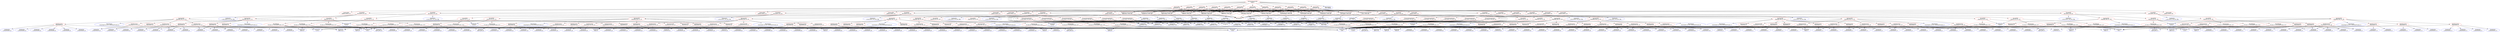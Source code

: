 digraph model_s{
"model_s" [ color=red, label="RooSimultaneousOpt\nmodel_s"];
"pdf_binch1_ch1" [ color=red, label="RooProdPdf\npdf_binch1_ch1"];
"pdf_binch1_ch1_nuis" [ color=red, label="RooAddPdf\npdf_binch1_ch1_nuis"];
"shapeBkg_bkg_ch1_ch1" [ color=red, label="RooMultiPdf\nshapeBkg_bkg_ch1_ch1"];
"roomultipdf_cat_2018_twoGlobalTracker_A1" [ color=blue, label="RooCategory\nroomultipdf_cat_2018_twoGlobalTracker_A1"];
"Polynomial1_A1" [ color=red, label="RooPolynomial\nPolynomial1_A1"];
"c_Polynomial20_A1" [ color=blue, label="RooRealVar\nc_Polynomial20_A1"];
"c_Polynomial21_A1" [ color=blue, label="RooRealVar\nc_Polynomial21_A1"];
"m3m" [ color=blue, label="RooRealVar\nm3m"];
"Polynomial2_A1" [ color=red, label="RooPolynomial\nPolynomial2_A1"];
"c_Polynomial30_A1" [ color=blue, label="RooRealVar\nc_Polynomial30_A1"];
"c_Polynomial31_A1" [ color=blue, label="RooRealVar\nc_Polynomial31_A1"];
"c_Polynomial32_A1" [ color=blue, label="RooRealVar\nc_Polynomial32_A1"];
"Polynomial3_A1" [ color=red, label="RooPolynomial\nPolynomial3_A1"];
"c_Polynomial40_A1" [ color=blue, label="RooRealVar\nc_Polynomial40_A1"];
"c_Polynomial41_A1" [ color=blue, label="RooRealVar\nc_Polynomial41_A1"];
"c_Polynomial42_A1" [ color=blue, label="RooRealVar\nc_Polynomial42_A1"];
"c_Polynomial43_A1" [ color=blue, label="RooRealVar\nc_Polynomial43_A1"];
"Polynomial4_A1" [ color=red, label="RooPolynomial\nPolynomial4_A1"];
"c_Polynomial50_A1" [ color=blue, label="RooRealVar\nc_Polynomial50_A1"];
"c_Polynomial51_A1" [ color=blue, label="RooRealVar\nc_Polynomial51_A1"];
"c_Polynomial52_A1" [ color=blue, label="RooRealVar\nc_Polynomial52_A1"];
"c_Polynomial53_A1" [ color=blue, label="RooRealVar\nc_Polynomial53_A1"];
"c_Polynomial54_A1" [ color=blue, label="RooRealVar\nc_Polynomial54_A1"];
"Exponential_A1" [ color=red, label="RooExponential\nExponential_A1"];
"slope_A1" [ color=blue, label="RooRealVar\nslope_A1"];
"PowerLaw_A1" [ color=red, label="RooGenericPdf\nPowerLaw_A1"];
"c_PowerLaw_A1" [ color=blue, label="RooRealVar\nc_PowerLaw_A1"];
"shapeSig_sig_ch1_ch1" [ color=red, label="RooAddPdf\nshapeSig_sig_ch1_ch1"];
"CB_final_A1_twoGlobalTracker_2018" [ color=red, label="RooCBShape\nCB_final_A1_twoGlobalTracker_2018"];
"m0_A" [ color=blue, label="RooRealVar\nm0_A"];
"sigma_A1" [ color=blue, label="RooRealVar\nsigma_A1"];
"alpha_cb_A" [ color=blue, label="RooRealVar\nalpha_cb_A"];
"n_cb_A" [ color=blue, label="RooRealVar\nn_cb_A"];
"GS_final_A1_twoGlobalTracker_2018" [ color=red, label="RooGaussian\nGS_final_A1_twoGlobalTracker_2018"];
"sigma_gaus_A1" [ color=blue, label="RooRealVar\nsigma_gaus_A1"];
"f_cb_A1" [ color=blue, label="RooRealVar\nf_cb_A1"];
"n_exp_binch1_ch1_proc_bkg" [ color=blue, label="RooRealVar\nn_exp_binch1_ch1_proc_bkg"];
"n_exp_binch1_ch1_proc_sig" [ color=red, label="ProcessNormalization\nn_exp_binch1_ch1_proc_sig"];
"BRBtoD_13TeV" [ color=blue, label="RooRealVar\nBRBtoD_13TeV"];
"BRBtoTau_13TeV" [ color=blue, label="RooRealVar\nBRBtoTau_13TeV"];
"BRDToTau_13TeV" [ color=blue, label="RooRealVar\nBRDToTau_13TeV"];
"BRDsPhiPi_13TeV" [ color=blue, label="RooRealVar\nBRDsPhiPi_13TeV"];
"BsScaling_13TeV" [ color=blue, label="RooRealVar\nBsScaling_13TeV"];
"DpmScaling_13TeV" [ color=blue, label="RooRealVar\nDpmScaling_13TeV"];
"DsNorm_13TeV" [ color=blue, label="RooRealVar\nDsNorm_13TeV"];
"UncBDTCut_13TeV" [ color=blue, label="RooRealVar\nUncBDTCut_13TeV"];
"UncMVAshape_13TeV" [ color=blue, label="RooRealVar\nUncMVAshape_13TeV"];
"UncMuonEff_13TeV" [ color=blue, label="RooRealVar\nUncMuonEff_13TeV"];
"UncRatioAcc_13TeV" [ color=blue, label="RooRealVar\nUncRatioAcc_13TeV"];
"UncTrigger_13TeV" [ color=blue, label="RooRealVar\nUncTrigger_13TeV"];
"fUnc_13TeV" [ color=blue, label="RooRealVar\nfUnc_13TeV"];
"r" [ color=blue, label="RooRealVar\nr"];
"pdfbins_binch1_ch1" [ color=red, label="RooProdPdf\npdfbins_binch1_ch1"];
"BRBtoD_13TeV_Pdf" [ color=red, label="SimpleGaussianConstraint\nBRBtoD_13TeV_Pdf"];
"1" [ color=red, label="RooConstVar\n1"];
"BRBtoD_13TeV_In" [ color=blue, label="RooRealVar\nBRBtoD_13TeV_In"];
"BRBtoTau_13TeV_Pdf" [ color=red, label="SimpleGaussianConstraint\nBRBtoTau_13TeV_Pdf"];
"BRBtoTau_13TeV_In" [ color=blue, label="RooRealVar\nBRBtoTau_13TeV_In"];
"BRDToTau_13TeV_Pdf" [ color=red, label="SimpleGaussianConstraint\nBRDToTau_13TeV_Pdf"];
"BRDToTau_13TeV_In" [ color=blue, label="RooRealVar\nBRDToTau_13TeV_In"];
"BRDsPhiPi_13TeV_Pdf" [ color=red, label="SimpleGaussianConstraint\nBRDsPhiPi_13TeV_Pdf"];
"BRDsPhiPi_13TeV_In" [ color=blue, label="RooRealVar\nBRDsPhiPi_13TeV_In"];
"BsScaling_13TeV_Pdf" [ color=red, label="SimpleGaussianConstraint\nBsScaling_13TeV_Pdf"];
"BsScaling_13TeV_In" [ color=blue, label="RooRealVar\nBsScaling_13TeV_In"];
"DpmScaling_13TeV_Pdf" [ color=red, label="SimpleGaussianConstraint\nDpmScaling_13TeV_Pdf"];
"DpmScaling_13TeV_In" [ color=blue, label="RooRealVar\nDpmScaling_13TeV_In"];
"DsNorm_13TeV_Pdf" [ color=red, label="SimpleGaussianConstraint\nDsNorm_13TeV_Pdf"];
"DsNorm_13TeV_In" [ color=blue, label="RooRealVar\nDsNorm_13TeV_In"];
"UncBDTCut_13TeV_Pdf" [ color=red, label="SimpleGaussianConstraint\nUncBDTCut_13TeV_Pdf"];
"UncBDTCut_13TeV_In" [ color=blue, label="RooRealVar\nUncBDTCut_13TeV_In"];
"UncMVAshape_13TeV_Pdf" [ color=red, label="SimpleGaussianConstraint\nUncMVAshape_13TeV_Pdf"];
"UncMVAshape_13TeV_In" [ color=blue, label="RooRealVar\nUncMVAshape_13TeV_In"];
"UncMuonEff_13TeV_Pdf" [ color=red, label="SimpleGaussianConstraint\nUncMuonEff_13TeV_Pdf"];
"UncMuonEff_13TeV_In" [ color=blue, label="RooRealVar\nUncMuonEff_13TeV_In"];
"UncRatioAcc_13TeV_Pdf" [ color=red, label="SimpleGaussianConstraint\nUncRatioAcc_13TeV_Pdf"];
"UncRatioAcc_13TeV_In" [ color=blue, label="RooRealVar\nUncRatioAcc_13TeV_In"];
"UncTrigger_13TeV_Pdf" [ color=red, label="SimpleGaussianConstraint\nUncTrigger_13TeV_Pdf"];
"UncTrigger_13TeV_In" [ color=blue, label="RooRealVar\nUncTrigger_13TeV_In"];
"fUnc_13TeV_Pdf" [ color=red, label="SimpleGaussianConstraint\nfUnc_13TeV_Pdf"];
"fUnc_13TeV_In" [ color=blue, label="RooRealVar\nfUnc_13TeV_In"];
"pdf_binch1_ch2" [ color=red, label="RooProdPdf\npdf_binch1_ch2"];
"pdf_binch1_ch2_nuis" [ color=red, label="RooAddPdf\npdf_binch1_ch2_nuis"];
"shapeBkg_bkg_ch1_ch2" [ color=red, label="RooMultiPdf\nshapeBkg_bkg_ch1_ch2"];
"roomultipdf_cat_2018_twoGlobalTracker_A2" [ color=blue, label="RooCategory\nroomultipdf_cat_2018_twoGlobalTracker_A2"];
"Polynomial1_A2" [ color=red, label="RooPolynomial\nPolynomial1_A2"];
"c_Polynomial20_A2" [ color=blue, label="RooRealVar\nc_Polynomial20_A2"];
"c_Polynomial21_A2" [ color=blue, label="RooRealVar\nc_Polynomial21_A2"];
"Polynomial2_A2" [ color=red, label="RooPolynomial\nPolynomial2_A2"];
"c_Polynomial30_A2" [ color=blue, label="RooRealVar\nc_Polynomial30_A2"];
"c_Polynomial31_A2" [ color=blue, label="RooRealVar\nc_Polynomial31_A2"];
"c_Polynomial32_A2" [ color=blue, label="RooRealVar\nc_Polynomial32_A2"];
"Polynomial3_A2" [ color=red, label="RooPolynomial\nPolynomial3_A2"];
"c_Polynomial40_A2" [ color=blue, label="RooRealVar\nc_Polynomial40_A2"];
"c_Polynomial41_A2" [ color=blue, label="RooRealVar\nc_Polynomial41_A2"];
"c_Polynomial42_A2" [ color=blue, label="RooRealVar\nc_Polynomial42_A2"];
"c_Polynomial43_A2" [ color=blue, label="RooRealVar\nc_Polynomial43_A2"];
"Polynomial4_A2" [ color=red, label="RooPolynomial\nPolynomial4_A2"];
"c_Polynomial50_A2" [ color=blue, label="RooRealVar\nc_Polynomial50_A2"];
"c_Polynomial51_A2" [ color=blue, label="RooRealVar\nc_Polynomial51_A2"];
"c_Polynomial52_A2" [ color=blue, label="RooRealVar\nc_Polynomial52_A2"];
"c_Polynomial53_A2" [ color=blue, label="RooRealVar\nc_Polynomial53_A2"];
"c_Polynomial54_A2" [ color=blue, label="RooRealVar\nc_Polynomial54_A2"];
"Polynomial5_A2" [ color=red, label="RooPolynomial\nPolynomial5_A2"];
"c_Polynomial60_A2" [ color=blue, label="RooRealVar\nc_Polynomial60_A2"];
"c_Polynomial61_A2" [ color=blue, label="RooRealVar\nc_Polynomial61_A2"];
"c_Polynomial62_A2" [ color=blue, label="RooRealVar\nc_Polynomial62_A2"];
"c_Polynomial63_A2" [ color=blue, label="RooRealVar\nc_Polynomial63_A2"];
"c_Polynomial64_A2" [ color=blue, label="RooRealVar\nc_Polynomial64_A2"];
"c_Polynomial65_A2" [ color=blue, label="RooRealVar\nc_Polynomial65_A2"];
"Exponential_A2" [ color=red, label="RooExponential\nExponential_A2"];
"slope_A2" [ color=blue, label="RooRealVar\nslope_A2"];
"PowerLaw_A2" [ color=red, label="RooGenericPdf\nPowerLaw_A2"];
"c_PowerLaw_A2" [ color=blue, label="RooRealVar\nc_PowerLaw_A2"];
"shapeSig_sig_ch1_ch2" [ color=red, label="RooAddPdf\nshapeSig_sig_ch1_ch2"];
"CB_final_A2_twoGlobalTracker_2018" [ color=red, label="RooCBShape\nCB_final_A2_twoGlobalTracker_2018"];
"sigma_A2" [ color=blue, label="RooRealVar\nsigma_A2"];
"GS_final_A2_twoGlobalTracker_2018" [ color=red, label="RooGaussian\nGS_final_A2_twoGlobalTracker_2018"];
"sigma_gaus_A2" [ color=blue, label="RooRealVar\nsigma_gaus_A2"];
"f_cb_A2" [ color=blue, label="RooRealVar\nf_cb_A2"];
"n_exp_binch1_ch2_proc_bkg" [ color=blue, label="RooRealVar\nn_exp_binch1_ch2_proc_bkg"];
"n_exp_binch1_ch2_proc_sig" [ color=red, label="ProcessNormalization\nn_exp_binch1_ch2_proc_sig"];
"pdfbins_binch1_ch2" [ color=red, label="RooProdPdf\npdfbins_binch1_ch2"];
"pdf_binch1_ch3" [ color=red, label="RooProdPdf\npdf_binch1_ch3"];
"pdf_binch1_ch3_nuis" [ color=red, label="RooAddPdf\npdf_binch1_ch3_nuis"];
"shapeBkg_bkg_ch1_ch3" [ color=red, label="RooMultiPdf\nshapeBkg_bkg_ch1_ch3"];
"roomultipdf_cat_2018_twoGlobalTracker_B1" [ color=blue, label="RooCategory\nroomultipdf_cat_2018_twoGlobalTracker_B1"];
"Polynomial1_B1" [ color=red, label="RooPolynomial\nPolynomial1_B1"];
"c_Polynomial20_B1" [ color=blue, label="RooRealVar\nc_Polynomial20_B1"];
"c_Polynomial21_B1" [ color=blue, label="RooRealVar\nc_Polynomial21_B1"];
"Polynomial2_B1" [ color=red, label="RooPolynomial\nPolynomial2_B1"];
"c_Polynomial30_B1" [ color=blue, label="RooRealVar\nc_Polynomial30_B1"];
"c_Polynomial31_B1" [ color=blue, label="RooRealVar\nc_Polynomial31_B1"];
"c_Polynomial32_B1" [ color=blue, label="RooRealVar\nc_Polynomial32_B1"];
"Polynomial3_B1" [ color=red, label="RooPolynomial\nPolynomial3_B1"];
"c_Polynomial40_B1" [ color=blue, label="RooRealVar\nc_Polynomial40_B1"];
"c_Polynomial41_B1" [ color=blue, label="RooRealVar\nc_Polynomial41_B1"];
"c_Polynomial42_B1" [ color=blue, label="RooRealVar\nc_Polynomial42_B1"];
"c_Polynomial43_B1" [ color=blue, label="RooRealVar\nc_Polynomial43_B1"];
"Polynomial4_B1" [ color=red, label="RooPolynomial\nPolynomial4_B1"];
"c_Polynomial50_B1" [ color=blue, label="RooRealVar\nc_Polynomial50_B1"];
"c_Polynomial51_B1" [ color=blue, label="RooRealVar\nc_Polynomial51_B1"];
"c_Polynomial52_B1" [ color=blue, label="RooRealVar\nc_Polynomial52_B1"];
"c_Polynomial53_B1" [ color=blue, label="RooRealVar\nc_Polynomial53_B1"];
"c_Polynomial54_B1" [ color=blue, label="RooRealVar\nc_Polynomial54_B1"];
"Polynomial5_B1" [ color=red, label="RooPolynomial\nPolynomial5_B1"];
"c_Polynomial60_B1" [ color=blue, label="RooRealVar\nc_Polynomial60_B1"];
"c_Polynomial61_B1" [ color=blue, label="RooRealVar\nc_Polynomial61_B1"];
"c_Polynomial62_B1" [ color=blue, label="RooRealVar\nc_Polynomial62_B1"];
"c_Polynomial63_B1" [ color=blue, label="RooRealVar\nc_Polynomial63_B1"];
"c_Polynomial64_B1" [ color=blue, label="RooRealVar\nc_Polynomial64_B1"];
"c_Polynomial65_B1" [ color=blue, label="RooRealVar\nc_Polynomial65_B1"];
"Exponential_B1" [ color=red, label="RooExponential\nExponential_B1"];
"slope_B1" [ color=blue, label="RooRealVar\nslope_B1"];
"PowerLaw_B1" [ color=red, label="RooGenericPdf\nPowerLaw_B1"];
"c_PowerLaw_B1" [ color=blue, label="RooRealVar\nc_PowerLaw_B1"];
"shapeSig_sig_ch1_ch3" [ color=red, label="RooAddPdf\nshapeSig_sig_ch1_ch3"];
"CB_final_B1_twoGlobalTracker_2018" [ color=red, label="RooCBShape\nCB_final_B1_twoGlobalTracker_2018"];
"m0_B" [ color=blue, label="RooRealVar\nm0_B"];
"sigma_B1" [ color=blue, label="RooRealVar\nsigma_B1"];
"alpha_cb_B" [ color=blue, label="RooRealVar\nalpha_cb_B"];
"n_cb_B" [ color=blue, label="RooRealVar\nn_cb_B"];
"GS_final_B1_twoGlobalTracker_2018" [ color=red, label="RooGaussian\nGS_final_B1_twoGlobalTracker_2018"];
"sigma_gaus_B1" [ color=blue, label="RooRealVar\nsigma_gaus_B1"];
"f_cb_B1" [ color=blue, label="RooRealVar\nf_cb_B1"];
"n_exp_binch1_ch3_proc_bkg" [ color=blue, label="RooRealVar\nn_exp_binch1_ch3_proc_bkg"];
"n_exp_binch1_ch3_proc_sig" [ color=red, label="ProcessNormalization\nn_exp_binch1_ch3_proc_sig"];
"pdfbins_binch1_ch3" [ color=red, label="RooProdPdf\npdfbins_binch1_ch3"];
"pdf_binch1_ch4" [ color=red, label="RooProdPdf\npdf_binch1_ch4"];
"pdf_binch1_ch4_nuis" [ color=red, label="RooAddPdf\npdf_binch1_ch4_nuis"];
"shapeBkg_bkg_ch1_ch4" [ color=red, label="RooMultiPdf\nshapeBkg_bkg_ch1_ch4"];
"roomultipdf_cat_2018_twoGlobalTracker_B2" [ color=blue, label="RooCategory\nroomultipdf_cat_2018_twoGlobalTracker_B2"];
"Polynomial1_B2" [ color=red, label="RooPolynomial\nPolynomial1_B2"];
"c_Polynomial20_B2" [ color=blue, label="RooRealVar\nc_Polynomial20_B2"];
"c_Polynomial21_B2" [ color=blue, label="RooRealVar\nc_Polynomial21_B2"];
"Polynomial2_B2" [ color=red, label="RooPolynomial\nPolynomial2_B2"];
"c_Polynomial30_B2" [ color=blue, label="RooRealVar\nc_Polynomial30_B2"];
"c_Polynomial31_B2" [ color=blue, label="RooRealVar\nc_Polynomial31_B2"];
"c_Polynomial32_B2" [ color=blue, label="RooRealVar\nc_Polynomial32_B2"];
"Polynomial3_B2" [ color=red, label="RooPolynomial\nPolynomial3_B2"];
"c_Polynomial40_B2" [ color=blue, label="RooRealVar\nc_Polynomial40_B2"];
"c_Polynomial41_B2" [ color=blue, label="RooRealVar\nc_Polynomial41_B2"];
"c_Polynomial42_B2" [ color=blue, label="RooRealVar\nc_Polynomial42_B2"];
"c_Polynomial43_B2" [ color=blue, label="RooRealVar\nc_Polynomial43_B2"];
"Polynomial4_B2" [ color=red, label="RooPolynomial\nPolynomial4_B2"];
"c_Polynomial50_B2" [ color=blue, label="RooRealVar\nc_Polynomial50_B2"];
"c_Polynomial51_B2" [ color=blue, label="RooRealVar\nc_Polynomial51_B2"];
"c_Polynomial52_B2" [ color=blue, label="RooRealVar\nc_Polynomial52_B2"];
"c_Polynomial53_B2" [ color=blue, label="RooRealVar\nc_Polynomial53_B2"];
"c_Polynomial54_B2" [ color=blue, label="RooRealVar\nc_Polynomial54_B2"];
"Polynomial5_B2" [ color=red, label="RooPolynomial\nPolynomial5_B2"];
"c_Polynomial60_B2" [ color=blue, label="RooRealVar\nc_Polynomial60_B2"];
"c_Polynomial61_B2" [ color=blue, label="RooRealVar\nc_Polynomial61_B2"];
"c_Polynomial62_B2" [ color=blue, label="RooRealVar\nc_Polynomial62_B2"];
"c_Polynomial63_B2" [ color=blue, label="RooRealVar\nc_Polynomial63_B2"];
"c_Polynomial64_B2" [ color=blue, label="RooRealVar\nc_Polynomial64_B2"];
"c_Polynomial65_B2" [ color=blue, label="RooRealVar\nc_Polynomial65_B2"];
"Exponential_B2" [ color=red, label="RooExponential\nExponential_B2"];
"slope_B2" [ color=blue, label="RooRealVar\nslope_B2"];
"PowerLaw_B2" [ color=red, label="RooGenericPdf\nPowerLaw_B2"];
"c_PowerLaw_B2" [ color=blue, label="RooRealVar\nc_PowerLaw_B2"];
"shapeSig_sig_ch1_ch4" [ color=red, label="RooAddPdf\nshapeSig_sig_ch1_ch4"];
"CB_final_B2_twoGlobalTracker_2018" [ color=red, label="RooCBShape\nCB_final_B2_twoGlobalTracker_2018"];
"sigma_B2" [ color=blue, label="RooRealVar\nsigma_B2"];
"GS_final_B2_twoGlobalTracker_2018" [ color=red, label="RooGaussian\nGS_final_B2_twoGlobalTracker_2018"];
"sigma_gaus_B2" [ color=blue, label="RooRealVar\nsigma_gaus_B2"];
"f_cb_B2" [ color=blue, label="RooRealVar\nf_cb_B2"];
"n_exp_binch1_ch4_proc_bkg" [ color=blue, label="RooRealVar\nn_exp_binch1_ch4_proc_bkg"];
"n_exp_binch1_ch4_proc_sig" [ color=red, label="ProcessNormalization\nn_exp_binch1_ch4_proc_sig"];
"pdfbins_binch1_ch4" [ color=red, label="RooProdPdf\npdfbins_binch1_ch4"];
"pdf_binch1_ch5" [ color=red, label="RooProdPdf\npdf_binch1_ch5"];
"pdf_binch1_ch5_nuis" [ color=red, label="RooAddPdf\npdf_binch1_ch5_nuis"];
"shapeBkg_bkg_ch1_ch5" [ color=red, label="RooMultiPdf\nshapeBkg_bkg_ch1_ch5"];
"roomultipdf_cat_2018_twoGlobalTracker_C1" [ color=blue, label="RooCategory\nroomultipdf_cat_2018_twoGlobalTracker_C1"];
"Polynomial1_C1" [ color=red, label="RooPolynomial\nPolynomial1_C1"];
"c_Polynomial20_C1" [ color=blue, label="RooRealVar\nc_Polynomial20_C1"];
"c_Polynomial21_C1" [ color=blue, label="RooRealVar\nc_Polynomial21_C1"];
"Polynomial2_C1" [ color=red, label="RooPolynomial\nPolynomial2_C1"];
"c_Polynomial30_C1" [ color=blue, label="RooRealVar\nc_Polynomial30_C1"];
"c_Polynomial31_C1" [ color=blue, label="RooRealVar\nc_Polynomial31_C1"];
"c_Polynomial32_C1" [ color=blue, label="RooRealVar\nc_Polynomial32_C1"];
"Polynomial3_C1" [ color=red, label="RooPolynomial\nPolynomial3_C1"];
"c_Polynomial40_C1" [ color=blue, label="RooRealVar\nc_Polynomial40_C1"];
"c_Polynomial41_C1" [ color=blue, label="RooRealVar\nc_Polynomial41_C1"];
"c_Polynomial42_C1" [ color=blue, label="RooRealVar\nc_Polynomial42_C1"];
"c_Polynomial43_C1" [ color=blue, label="RooRealVar\nc_Polynomial43_C1"];
"Polynomial4_C1" [ color=red, label="RooPolynomial\nPolynomial4_C1"];
"c_Polynomial50_C1" [ color=blue, label="RooRealVar\nc_Polynomial50_C1"];
"c_Polynomial51_C1" [ color=blue, label="RooRealVar\nc_Polynomial51_C1"];
"c_Polynomial52_C1" [ color=blue, label="RooRealVar\nc_Polynomial52_C1"];
"c_Polynomial53_C1" [ color=blue, label="RooRealVar\nc_Polynomial53_C1"];
"c_Polynomial54_C1" [ color=blue, label="RooRealVar\nc_Polynomial54_C1"];
"Polynomial5_C1" [ color=red, label="RooPolynomial\nPolynomial5_C1"];
"c_Polynomial60_C1" [ color=blue, label="RooRealVar\nc_Polynomial60_C1"];
"c_Polynomial61_C1" [ color=blue, label="RooRealVar\nc_Polynomial61_C1"];
"c_Polynomial62_C1" [ color=blue, label="RooRealVar\nc_Polynomial62_C1"];
"c_Polynomial63_C1" [ color=blue, label="RooRealVar\nc_Polynomial63_C1"];
"c_Polynomial64_C1" [ color=blue, label="RooRealVar\nc_Polynomial64_C1"];
"c_Polynomial65_C1" [ color=blue, label="RooRealVar\nc_Polynomial65_C1"];
"Exponential_C1" [ color=red, label="RooExponential\nExponential_C1"];
"slope_C1" [ color=blue, label="RooRealVar\nslope_C1"];
"PowerLaw_C1" [ color=red, label="RooGenericPdf\nPowerLaw_C1"];
"c_PowerLaw_C1" [ color=blue, label="RooRealVar\nc_PowerLaw_C1"];
"shapeSig_sig_ch1_ch5" [ color=red, label="RooAddPdf\nshapeSig_sig_ch1_ch5"];
"CB_final_C1_twoGlobalTracker_2018" [ color=red, label="RooCBShape\nCB_final_C1_twoGlobalTracker_2018"];
"m0_C" [ color=blue, label="RooRealVar\nm0_C"];
"sigma_C1" [ color=blue, label="RooRealVar\nsigma_C1"];
"alpha_cb_C" [ color=blue, label="RooRealVar\nalpha_cb_C"];
"n_cb_C" [ color=blue, label="RooRealVar\nn_cb_C"];
"GS_final_C1_twoGlobalTracker_2018" [ color=red, label="RooGaussian\nGS_final_C1_twoGlobalTracker_2018"];
"sigma_gaus_C1" [ color=blue, label="RooRealVar\nsigma_gaus_C1"];
"f_cb_C1" [ color=blue, label="RooRealVar\nf_cb_C1"];
"n_exp_binch1_ch5_proc_bkg" [ color=blue, label="RooRealVar\nn_exp_binch1_ch5_proc_bkg"];
"n_exp_binch1_ch5_proc_sig" [ color=red, label="ProcessNormalization\nn_exp_binch1_ch5_proc_sig"];
"pdfbins_binch1_ch5" [ color=red, label="RooProdPdf\npdfbins_binch1_ch5"];
"pdf_binch1_ch6" [ color=red, label="RooProdPdf\npdf_binch1_ch6"];
"pdf_binch1_ch6_nuis" [ color=red, label="RooAddPdf\npdf_binch1_ch6_nuis"];
"shapeBkg_bkg_ch1_ch6" [ color=red, label="RooMultiPdf\nshapeBkg_bkg_ch1_ch6"];
"roomultipdf_cat_2018_twoGlobalTracker_C2" [ color=blue, label="RooCategory\nroomultipdf_cat_2018_twoGlobalTracker_C2"];
"Polynomial4_C2" [ color=red, label="RooPolynomial\nPolynomial4_C2"];
"c_Polynomial50_C2" [ color=blue, label="RooRealVar\nc_Polynomial50_C2"];
"c_Polynomial51_C2" [ color=blue, label="RooRealVar\nc_Polynomial51_C2"];
"c_Polynomial52_C2" [ color=blue, label="RooRealVar\nc_Polynomial52_C2"];
"c_Polynomial53_C2" [ color=blue, label="RooRealVar\nc_Polynomial53_C2"];
"c_Polynomial54_C2" [ color=blue, label="RooRealVar\nc_Polynomial54_C2"];
"Polynomial5_C2" [ color=red, label="RooPolynomial\nPolynomial5_C2"];
"c_Polynomial60_C2" [ color=blue, label="RooRealVar\nc_Polynomial60_C2"];
"c_Polynomial61_C2" [ color=blue, label="RooRealVar\nc_Polynomial61_C2"];
"c_Polynomial62_C2" [ color=blue, label="RooRealVar\nc_Polynomial62_C2"];
"c_Polynomial63_C2" [ color=blue, label="RooRealVar\nc_Polynomial63_C2"];
"c_Polynomial64_C2" [ color=blue, label="RooRealVar\nc_Polynomial64_C2"];
"c_Polynomial65_C2" [ color=blue, label="RooRealVar\nc_Polynomial65_C2"];
"Exponential_C2" [ color=red, label="RooExponential\nExponential_C2"];
"slope_C2" [ color=blue, label="RooRealVar\nslope_C2"];
"PowerLaw_C2" [ color=red, label="RooGenericPdf\nPowerLaw_C2"];
"c_PowerLaw_C2" [ color=blue, label="RooRealVar\nc_PowerLaw_C2"];
"shapeSig_sig_ch1_ch6" [ color=red, label="RooAddPdf\nshapeSig_sig_ch1_ch6"];
"CB_final_C2_twoGlobalTracker_2018" [ color=red, label="RooCBShape\nCB_final_C2_twoGlobalTracker_2018"];
"sigma_C2" [ color=blue, label="RooRealVar\nsigma_C2"];
"GS_final_C2_twoGlobalTracker_2018" [ color=red, label="RooGaussian\nGS_final_C2_twoGlobalTracker_2018"];
"sigma_gaus_C2" [ color=blue, label="RooRealVar\nsigma_gaus_C2"];
"f_cb_C2" [ color=blue, label="RooRealVar\nf_cb_C2"];
"n_exp_binch1_ch6_proc_bkg" [ color=blue, label="RooRealVar\nn_exp_binch1_ch6_proc_bkg"];
"n_exp_binch1_ch6_proc_sig" [ color=red, label="ProcessNormalization\nn_exp_binch1_ch6_proc_sig"];
"pdfbins_binch1_ch6" [ color=red, label="RooProdPdf\npdfbins_binch1_ch6"];
"pdf_binch2_ch1" [ color=red, label="RooProdPdf\npdf_binch2_ch1"];
"pdf_binch2_ch1_nuis" [ color=red, label="RooAddPdf\npdf_binch2_ch1_nuis"];
"shapeBkg_bkg_ch2_ch1" [ color=red, label="RooMultiPdf\nshapeBkg_bkg_ch2_ch1"];
"roomultipdf_cat_2017_twoGlobalTracker_A1" [ color=blue, label="RooCategory\nroomultipdf_cat_2017_twoGlobalTracker_A1"];
"Polynomial1_A1_ch2_ch1" [ color=red, label="RooPolynomial\nPolynomial1_A1_ch2_ch1"];
"Polynomial3_A1_ch2_ch1" [ color=red, label="RooPolynomial\nPolynomial3_A1_ch2_ch1"];
"Polynomial4_A1_ch2_ch1" [ color=red, label="RooPolynomial\nPolynomial4_A1_ch2_ch1"];
"Polynomial5_A1" [ color=red, label="RooPolynomial\nPolynomial5_A1"];
"c_Polynomial60_A1" [ color=blue, label="RooRealVar\nc_Polynomial60_A1"];
"c_Polynomial61_A1" [ color=blue, label="RooRealVar\nc_Polynomial61_A1"];
"c_Polynomial62_A1" [ color=blue, label="RooRealVar\nc_Polynomial62_A1"];
"c_Polynomial63_A1" [ color=blue, label="RooRealVar\nc_Polynomial63_A1"];
"c_Polynomial64_A1" [ color=blue, label="RooRealVar\nc_Polynomial64_A1"];
"c_Polynomial65_A1" [ color=blue, label="RooRealVar\nc_Polynomial65_A1"];
"Exponential_A1_ch2_ch1" [ color=red, label="RooExponential\nExponential_A1_ch2_ch1"];
"PowerLaw_A1_ch2_ch1" [ color=red, label="RooGenericPdf\nPowerLaw_A1_ch2_ch1"];
"shapeSig_sig_ch2_ch1" [ color=red, label="RooAddPdf\nshapeSig_sig_ch2_ch1"];
"CB_final_A1_twoGlobalTracker_2017" [ color=red, label="RooCBShape\nCB_final_A1_twoGlobalTracker_2017"];
"GS_final_A1_twoGlobalTracker_2017" [ color=red, label="RooGaussian\nGS_final_A1_twoGlobalTracker_2017"];
"n_exp_binch2_ch1_proc_bkg" [ color=blue, label="RooRealVar\nn_exp_binch2_ch1_proc_bkg"];
"n_exp_binch2_ch1_proc_sig" [ color=red, label="ProcessNormalization\nn_exp_binch2_ch1_proc_sig"];
"pdfbins_binch2_ch1" [ color=red, label="RooProdPdf\npdfbins_binch2_ch1"];
"pdf_binch2_ch2" [ color=red, label="RooProdPdf\npdf_binch2_ch2"];
"pdf_binch2_ch2_nuis" [ color=red, label="RooAddPdf\npdf_binch2_ch2_nuis"];
"shapeBkg_bkg_ch2_ch2" [ color=red, label="RooMultiPdf\nshapeBkg_bkg_ch2_ch2"];
"roomultipdf_cat_2017_twoGlobalTracker_A2" [ color=blue, label="RooCategory\nroomultipdf_cat_2017_twoGlobalTracker_A2"];
"Polynomial1_A2_ch2_ch2" [ color=red, label="RooPolynomial\nPolynomial1_A2_ch2_ch2"];
"Polynomial2_A2_ch2_ch2" [ color=red, label="RooPolynomial\nPolynomial2_A2_ch2_ch2"];
"Polynomial3_A2_ch2_ch2" [ color=red, label="RooPolynomial\nPolynomial3_A2_ch2_ch2"];
"Polynomial4_A2_ch2_ch2" [ color=red, label="RooPolynomial\nPolynomial4_A2_ch2_ch2"];
"Exponential_A2_ch2_ch2" [ color=red, label="RooExponential\nExponential_A2_ch2_ch2"];
"PowerLaw_A2_ch2_ch2" [ color=red, label="RooGenericPdf\nPowerLaw_A2_ch2_ch2"];
"shapeSig_sig_ch2_ch2" [ color=red, label="RooAddPdf\nshapeSig_sig_ch2_ch2"];
"CB_final_A2_twoGlobalTracker_2017" [ color=red, label="RooCBShape\nCB_final_A2_twoGlobalTracker_2017"];
"GS_final_A2_twoGlobalTracker_2017" [ color=red, label="RooGaussian\nGS_final_A2_twoGlobalTracker_2017"];
"n_exp_binch2_ch2_proc_bkg" [ color=blue, label="RooRealVar\nn_exp_binch2_ch2_proc_bkg"];
"n_exp_binch2_ch2_proc_sig" [ color=red, label="ProcessNormalization\nn_exp_binch2_ch2_proc_sig"];
"pdfbins_binch2_ch2" [ color=red, label="RooProdPdf\npdfbins_binch2_ch2"];
"pdf_binch2_ch3" [ color=red, label="RooProdPdf\npdf_binch2_ch3"];
"pdf_binch2_ch3_nuis" [ color=red, label="RooAddPdf\npdf_binch2_ch3_nuis"];
"shapeBkg_bkg_ch2_ch3" [ color=red, label="RooMultiPdf\nshapeBkg_bkg_ch2_ch3"];
"roomultipdf_cat_2017_twoGlobalTracker_B1" [ color=blue, label="RooCategory\nroomultipdf_cat_2017_twoGlobalTracker_B1"];
"Polynomial1_B1_ch2_ch3" [ color=red, label="RooPolynomial\nPolynomial1_B1_ch2_ch3"];
"Exponential_B1_ch2_ch3" [ color=red, label="RooExponential\nExponential_B1_ch2_ch3"];
"PowerLaw_B1_ch2_ch3" [ color=red, label="RooGenericPdf\nPowerLaw_B1_ch2_ch3"];
"shapeSig_sig_ch2_ch3" [ color=red, label="RooAddPdf\nshapeSig_sig_ch2_ch3"];
"CB_final_B1_twoGlobalTracker_2017" [ color=red, label="RooCBShape\nCB_final_B1_twoGlobalTracker_2017"];
"GS_final_B1_twoGlobalTracker_2017" [ color=red, label="RooGaussian\nGS_final_B1_twoGlobalTracker_2017"];
"n_exp_binch2_ch3_proc_bkg" [ color=blue, label="RooRealVar\nn_exp_binch2_ch3_proc_bkg"];
"n_exp_binch2_ch3_proc_sig" [ color=red, label="ProcessNormalization\nn_exp_binch2_ch3_proc_sig"];
"pdfbins_binch2_ch3" [ color=red, label="RooProdPdf\npdfbins_binch2_ch3"];
"pdf_binch2_ch4" [ color=red, label="RooProdPdf\npdf_binch2_ch4"];
"pdf_binch2_ch4_nuis" [ color=red, label="RooAddPdf\npdf_binch2_ch4_nuis"];
"shapeBkg_bkg_ch2_ch4" [ color=red, label="RooMultiPdf\nshapeBkg_bkg_ch2_ch4"];
"roomultipdf_cat_2017_twoGlobalTracker_B2" [ color=blue, label="RooCategory\nroomultipdf_cat_2017_twoGlobalTracker_B2"];
"Polynomial1_B2_ch2_ch4" [ color=red, label="RooPolynomial\nPolynomial1_B2_ch2_ch4"];
"Polynomial2_B2_ch2_ch4" [ color=red, label="RooPolynomial\nPolynomial2_B2_ch2_ch4"];
"Polynomial3_B2_ch2_ch4" [ color=red, label="RooPolynomial\nPolynomial3_B2_ch2_ch4"];
"Polynomial4_B2_ch2_ch4" [ color=red, label="RooPolynomial\nPolynomial4_B2_ch2_ch4"];
"Exponential_B2_ch2_ch4" [ color=red, label="RooExponential\nExponential_B2_ch2_ch4"];
"PowerLaw_B2_ch2_ch4" [ color=red, label="RooGenericPdf\nPowerLaw_B2_ch2_ch4"];
"shapeSig_sig_ch2_ch4" [ color=red, label="RooAddPdf\nshapeSig_sig_ch2_ch4"];
"CB_final_B2_twoGlobalTracker_2017" [ color=red, label="RooCBShape\nCB_final_B2_twoGlobalTracker_2017"];
"GS_final_B2_twoGlobalTracker_2017" [ color=red, label="RooGaussian\nGS_final_B2_twoGlobalTracker_2017"];
"n_exp_binch2_ch4_proc_bkg" [ color=blue, label="RooRealVar\nn_exp_binch2_ch4_proc_bkg"];
"n_exp_binch2_ch4_proc_sig" [ color=red, label="ProcessNormalization\nn_exp_binch2_ch4_proc_sig"];
"pdfbins_binch2_ch4" [ color=red, label="RooProdPdf\npdfbins_binch2_ch4"];
"pdf_binch2_ch5" [ color=red, label="RooProdPdf\npdf_binch2_ch5"];
"pdf_binch2_ch5_nuis" [ color=red, label="RooAddPdf\npdf_binch2_ch5_nuis"];
"shapeBkg_bkg_ch2_ch5" [ color=red, label="RooMultiPdf\nshapeBkg_bkg_ch2_ch5"];
"roomultipdf_cat_2017_twoGlobalTracker_C1" [ color=blue, label="RooCategory\nroomultipdf_cat_2017_twoGlobalTracker_C1"];
"Polynomial1_C1_ch2_ch5" [ color=red, label="RooPolynomial\nPolynomial1_C1_ch2_ch5"];
"Polynomial2_C1_ch2_ch5" [ color=red, label="RooPolynomial\nPolynomial2_C1_ch2_ch5"];
"Polynomial3_C1_ch2_ch5" [ color=red, label="RooPolynomial\nPolynomial3_C1_ch2_ch5"];
"Polynomial5_C1_ch2_ch5" [ color=red, label="RooPolynomial\nPolynomial5_C1_ch2_ch5"];
"Exponential_C1_ch2_ch5" [ color=red, label="RooExponential\nExponential_C1_ch2_ch5"];
"PowerLaw_C1_ch2_ch5" [ color=red, label="RooGenericPdf\nPowerLaw_C1_ch2_ch5"];
"shapeSig_sig_ch2_ch5" [ color=red, label="RooAddPdf\nshapeSig_sig_ch2_ch5"];
"CB_final_C1_twoGlobalTracker_2017" [ color=red, label="RooCBShape\nCB_final_C1_twoGlobalTracker_2017"];
"GS_final_C1_twoGlobalTracker_2017" [ color=red, label="RooGaussian\nGS_final_C1_twoGlobalTracker_2017"];
"n_exp_binch2_ch5_proc_bkg" [ color=blue, label="RooRealVar\nn_exp_binch2_ch5_proc_bkg"];
"n_exp_binch2_ch5_proc_sig" [ color=red, label="ProcessNormalization\nn_exp_binch2_ch5_proc_sig"];
"pdfbins_binch2_ch5" [ color=red, label="RooProdPdf\npdfbins_binch2_ch5"];
"pdf_binch2_ch6" [ color=red, label="RooProdPdf\npdf_binch2_ch6"];
"pdf_binch2_ch6_nuis" [ color=red, label="RooAddPdf\npdf_binch2_ch6_nuis"];
"shapeBkg_bkg_ch2_ch6" [ color=red, label="RooMultiPdf\nshapeBkg_bkg_ch2_ch6"];
"roomultipdf_cat_2017_twoGlobalTracker_C2" [ color=blue, label="RooCategory\nroomultipdf_cat_2017_twoGlobalTracker_C2"];
"Polynomial1_C2" [ color=red, label="RooPolynomial\nPolynomial1_C2"];
"c_Polynomial20_C2" [ color=blue, label="RooRealVar\nc_Polynomial20_C2"];
"c_Polynomial21_C2" [ color=blue, label="RooRealVar\nc_Polynomial21_C2"];
"Polynomial2_C2" [ color=red, label="RooPolynomial\nPolynomial2_C2"];
"c_Polynomial30_C2" [ color=blue, label="RooRealVar\nc_Polynomial30_C2"];
"c_Polynomial31_C2" [ color=blue, label="RooRealVar\nc_Polynomial31_C2"];
"c_Polynomial32_C2" [ color=blue, label="RooRealVar\nc_Polynomial32_C2"];
"Polynomial3_C2" [ color=red, label="RooPolynomial\nPolynomial3_C2"];
"c_Polynomial40_C2" [ color=blue, label="RooRealVar\nc_Polynomial40_C2"];
"c_Polynomial41_C2" [ color=blue, label="RooRealVar\nc_Polynomial41_C2"];
"c_Polynomial42_C2" [ color=blue, label="RooRealVar\nc_Polynomial42_C2"];
"c_Polynomial43_C2" [ color=blue, label="RooRealVar\nc_Polynomial43_C2"];
"Polynomial5_C2_ch2_ch6" [ color=red, label="RooPolynomial\nPolynomial5_C2_ch2_ch6"];
"Exponential_C2_ch2_ch6" [ color=red, label="RooExponential\nExponential_C2_ch2_ch6"];
"PowerLaw_C2_ch2_ch6" [ color=red, label="RooGenericPdf\nPowerLaw_C2_ch2_ch6"];
"shapeSig_sig_ch2_ch6" [ color=red, label="RooAddPdf\nshapeSig_sig_ch2_ch6"];
"CB_final_C2_twoGlobalTracker_2017" [ color=red, label="RooCBShape\nCB_final_C2_twoGlobalTracker_2017"];
"GS_final_C2_twoGlobalTracker_2017" [ color=red, label="RooGaussian\nGS_final_C2_twoGlobalTracker_2017"];
"n_exp_binch2_ch6_proc_bkg" [ color=blue, label="RooRealVar\nn_exp_binch2_ch6_proc_bkg"];
"n_exp_binch2_ch6_proc_sig" [ color=red, label="ProcessNormalization\nn_exp_binch2_ch6_proc_sig"];
"pdfbins_binch2_ch6" [ color=red, label="RooProdPdf\npdfbins_binch2_ch6"];
"CMS_channel" [ color=blue, label="RooCategory\nCMS_channel"];
"fUnc_13TeV_Pdf" -> "1";
"fUnc_13TeV_Pdf" -> "fUnc_13TeV";
"fUnc_13TeV_Pdf" -> "fUnc_13TeV_In";
"BRDToTau_13TeV_Pdf" -> "1";
"BRDToTau_13TeV_Pdf" -> "BRDToTau_13TeV";
"BRDToTau_13TeV_Pdf" -> "BRDToTau_13TeV_In";
"BRBtoD_13TeV_Pdf" -> "1";
"BRBtoD_13TeV_Pdf" -> "BRBtoD_13TeV";
"BRBtoD_13TeV_Pdf" -> "BRBtoD_13TeV_In";
"BsScaling_13TeV_Pdf" -> "1";
"BsScaling_13TeV_Pdf" -> "BsScaling_13TeV";
"BsScaling_13TeV_Pdf" -> "BsScaling_13TeV_In";
"BRDsPhiPi_13TeV_Pdf" -> "1";
"BRDsPhiPi_13TeV_Pdf" -> "BRDsPhiPi_13TeV";
"BRDsPhiPi_13TeV_Pdf" -> "BRDsPhiPi_13TeV_In";
"BRBtoTau_13TeV_Pdf" -> "BRBtoTau_13TeV";
"BRBtoTau_13TeV_Pdf" -> "1";
"BRBtoTau_13TeV_Pdf" -> "BRBtoTau_13TeV_In";
"DpmScaling_13TeV_Pdf" -> "1";
"DpmScaling_13TeV_Pdf" -> "DpmScaling_13TeV";
"DpmScaling_13TeV_Pdf" -> "DpmScaling_13TeV_In";
"UncRatioAcc_13TeV_Pdf" -> "1";
"UncRatioAcc_13TeV_Pdf" -> "UncRatioAcc_13TeV";
"UncRatioAcc_13TeV_Pdf" -> "UncRatioAcc_13TeV_In";
"UncTrigger_13TeV_Pdf" -> "1";
"UncTrigger_13TeV_Pdf" -> "UncTrigger_13TeV";
"UncTrigger_13TeV_Pdf" -> "UncTrigger_13TeV_In";
"UncBDTCut_13TeV_Pdf" -> "1";
"UncBDTCut_13TeV_Pdf" -> "UncBDTCut_13TeV_In";
"UncBDTCut_13TeV_Pdf" -> "UncBDTCut_13TeV";
"UncMVAshape_13TeV_Pdf" -> "1";
"UncMVAshape_13TeV_Pdf" -> "UncMVAshape_13TeV_In";
"UncMVAshape_13TeV_Pdf" -> "UncMVAshape_13TeV";
"DsNorm_13TeV_Pdf" -> "DsNorm_13TeV_In";
"DsNorm_13TeV_Pdf" -> "1";
"DsNorm_13TeV_Pdf" -> "DsNorm_13TeV";
"UncMuonEff_13TeV_Pdf" -> "1";
"UncMuonEff_13TeV_Pdf" -> "UncMuonEff_13TeV";
"UncMuonEff_13TeV_Pdf" -> "UncMuonEff_13TeV_In";
"n_exp_binch2_ch4_proc_sig" -> "BRBtoTau_13TeV";
"n_exp_binch2_ch4_proc_sig" -> "BRDToTau_13TeV";
"n_exp_binch2_ch4_proc_sig" -> "DsNorm_13TeV";
"n_exp_binch2_ch4_proc_sig" -> "BRBtoD_13TeV";
"n_exp_binch2_ch4_proc_sig" -> "r";
"n_exp_binch2_ch4_proc_sig" -> "BRDsPhiPi_13TeV";
"n_exp_binch2_ch4_proc_sig" -> "UncMuonEff_13TeV";
"n_exp_binch2_ch4_proc_sig" -> "BsScaling_13TeV";
"n_exp_binch2_ch4_proc_sig" -> "DpmScaling_13TeV";
"n_exp_binch2_ch4_proc_sig" -> "UncRatioAcc_13TeV";
"n_exp_binch2_ch4_proc_sig" -> "UncMVAshape_13TeV";
"n_exp_binch2_ch4_proc_sig" -> "UncBDTCut_13TeV";
"n_exp_binch2_ch4_proc_sig" -> "fUnc_13TeV";
"n_exp_binch2_ch4_proc_sig" -> "UncTrigger_13TeV";
"n_exp_binch2_ch1_proc_sig" -> "BRBtoTau_13TeV";
"n_exp_binch2_ch1_proc_sig" -> "BRDToTau_13TeV";
"n_exp_binch2_ch1_proc_sig" -> "DsNorm_13TeV";
"n_exp_binch2_ch1_proc_sig" -> "BRBtoD_13TeV";
"n_exp_binch2_ch1_proc_sig" -> "r";
"n_exp_binch2_ch1_proc_sig" -> "BRDsPhiPi_13TeV";
"n_exp_binch2_ch1_proc_sig" -> "UncMuonEff_13TeV";
"n_exp_binch2_ch1_proc_sig" -> "BsScaling_13TeV";
"n_exp_binch2_ch1_proc_sig" -> "DpmScaling_13TeV";
"n_exp_binch2_ch1_proc_sig" -> "UncRatioAcc_13TeV";
"n_exp_binch2_ch1_proc_sig" -> "UncMVAshape_13TeV";
"n_exp_binch2_ch1_proc_sig" -> "UncBDTCut_13TeV";
"n_exp_binch2_ch1_proc_sig" -> "fUnc_13TeV";
"n_exp_binch2_ch1_proc_sig" -> "UncTrigger_13TeV";
"n_exp_binch2_ch6_proc_sig" -> "BRBtoTau_13TeV";
"n_exp_binch2_ch6_proc_sig" -> "BRDToTau_13TeV";
"n_exp_binch2_ch6_proc_sig" -> "DsNorm_13TeV";
"n_exp_binch2_ch6_proc_sig" -> "BRBtoD_13TeV";
"n_exp_binch2_ch6_proc_sig" -> "r";
"n_exp_binch2_ch6_proc_sig" -> "BRDsPhiPi_13TeV";
"n_exp_binch2_ch6_proc_sig" -> "UncMuonEff_13TeV";
"n_exp_binch2_ch6_proc_sig" -> "BsScaling_13TeV";
"n_exp_binch2_ch6_proc_sig" -> "DpmScaling_13TeV";
"n_exp_binch2_ch6_proc_sig" -> "UncRatioAcc_13TeV";
"n_exp_binch2_ch6_proc_sig" -> "UncMVAshape_13TeV";
"n_exp_binch2_ch6_proc_sig" -> "UncBDTCut_13TeV";
"n_exp_binch2_ch6_proc_sig" -> "fUnc_13TeV";
"n_exp_binch2_ch6_proc_sig" -> "UncTrigger_13TeV";
"n_exp_binch1_ch4_proc_sig" -> "BRBtoTau_13TeV";
"n_exp_binch1_ch4_proc_sig" -> "BRDToTau_13TeV";
"n_exp_binch1_ch4_proc_sig" -> "DsNorm_13TeV";
"n_exp_binch1_ch4_proc_sig" -> "BRBtoD_13TeV";
"n_exp_binch1_ch4_proc_sig" -> "r";
"n_exp_binch1_ch4_proc_sig" -> "BRDsPhiPi_13TeV";
"n_exp_binch1_ch4_proc_sig" -> "UncMuonEff_13TeV";
"n_exp_binch1_ch4_proc_sig" -> "BsScaling_13TeV";
"n_exp_binch1_ch4_proc_sig" -> "DpmScaling_13TeV";
"n_exp_binch1_ch4_proc_sig" -> "UncRatioAcc_13TeV";
"n_exp_binch1_ch4_proc_sig" -> "UncMVAshape_13TeV";
"n_exp_binch1_ch4_proc_sig" -> "UncBDTCut_13TeV";
"n_exp_binch1_ch4_proc_sig" -> "fUnc_13TeV";
"n_exp_binch1_ch4_proc_sig" -> "UncTrigger_13TeV";
"n_exp_binch2_ch5_proc_sig" -> "BRBtoTau_13TeV";
"n_exp_binch2_ch5_proc_sig" -> "BRDToTau_13TeV";
"n_exp_binch2_ch5_proc_sig" -> "DsNorm_13TeV";
"n_exp_binch2_ch5_proc_sig" -> "BRBtoD_13TeV";
"n_exp_binch2_ch5_proc_sig" -> "r";
"n_exp_binch2_ch5_proc_sig" -> "BRDsPhiPi_13TeV";
"n_exp_binch2_ch5_proc_sig" -> "UncMuonEff_13TeV";
"n_exp_binch2_ch5_proc_sig" -> "BsScaling_13TeV";
"n_exp_binch2_ch5_proc_sig" -> "DpmScaling_13TeV";
"n_exp_binch2_ch5_proc_sig" -> "UncRatioAcc_13TeV";
"n_exp_binch2_ch5_proc_sig" -> "UncMVAshape_13TeV";
"n_exp_binch2_ch5_proc_sig" -> "UncBDTCut_13TeV";
"n_exp_binch2_ch5_proc_sig" -> "fUnc_13TeV";
"n_exp_binch2_ch5_proc_sig" -> "UncTrigger_13TeV";
"n_exp_binch1_ch5_proc_sig" -> "BRBtoTau_13TeV";
"n_exp_binch1_ch5_proc_sig" -> "BRDToTau_13TeV";
"n_exp_binch1_ch5_proc_sig" -> "DsNorm_13TeV";
"n_exp_binch1_ch5_proc_sig" -> "BRBtoD_13TeV";
"n_exp_binch1_ch5_proc_sig" -> "r";
"n_exp_binch1_ch5_proc_sig" -> "BRDsPhiPi_13TeV";
"n_exp_binch1_ch5_proc_sig" -> "UncMuonEff_13TeV";
"n_exp_binch1_ch5_proc_sig" -> "BsScaling_13TeV";
"n_exp_binch1_ch5_proc_sig" -> "DpmScaling_13TeV";
"n_exp_binch1_ch5_proc_sig" -> "UncRatioAcc_13TeV";
"n_exp_binch1_ch5_proc_sig" -> "UncMVAshape_13TeV";
"n_exp_binch1_ch5_proc_sig" -> "UncBDTCut_13TeV";
"n_exp_binch1_ch5_proc_sig" -> "fUnc_13TeV";
"n_exp_binch1_ch5_proc_sig" -> "UncTrigger_13TeV";
"n_exp_binch1_ch2_proc_sig" -> "BRBtoTau_13TeV";
"n_exp_binch1_ch2_proc_sig" -> "BRDToTau_13TeV";
"n_exp_binch1_ch2_proc_sig" -> "DsNorm_13TeV";
"n_exp_binch1_ch2_proc_sig" -> "BRBtoD_13TeV";
"n_exp_binch1_ch2_proc_sig" -> "r";
"n_exp_binch1_ch2_proc_sig" -> "BRDsPhiPi_13TeV";
"n_exp_binch1_ch2_proc_sig" -> "UncMuonEff_13TeV";
"n_exp_binch1_ch2_proc_sig" -> "BsScaling_13TeV";
"n_exp_binch1_ch2_proc_sig" -> "DpmScaling_13TeV";
"n_exp_binch1_ch2_proc_sig" -> "UncRatioAcc_13TeV";
"n_exp_binch1_ch2_proc_sig" -> "UncMVAshape_13TeV";
"n_exp_binch1_ch2_proc_sig" -> "UncBDTCut_13TeV";
"n_exp_binch1_ch2_proc_sig" -> "fUnc_13TeV";
"n_exp_binch1_ch2_proc_sig" -> "UncTrigger_13TeV";
"n_exp_binch2_ch2_proc_sig" -> "BRBtoTau_13TeV";
"n_exp_binch2_ch2_proc_sig" -> "BRDToTau_13TeV";
"n_exp_binch2_ch2_proc_sig" -> "DsNorm_13TeV";
"n_exp_binch2_ch2_proc_sig" -> "BRBtoD_13TeV";
"n_exp_binch2_ch2_proc_sig" -> "r";
"n_exp_binch2_ch2_proc_sig" -> "BRDsPhiPi_13TeV";
"n_exp_binch2_ch2_proc_sig" -> "UncMuonEff_13TeV";
"n_exp_binch2_ch2_proc_sig" -> "BsScaling_13TeV";
"n_exp_binch2_ch2_proc_sig" -> "DpmScaling_13TeV";
"n_exp_binch2_ch2_proc_sig" -> "UncRatioAcc_13TeV";
"n_exp_binch2_ch2_proc_sig" -> "UncMVAshape_13TeV";
"n_exp_binch2_ch2_proc_sig" -> "UncBDTCut_13TeV";
"n_exp_binch2_ch2_proc_sig" -> "fUnc_13TeV";
"n_exp_binch2_ch2_proc_sig" -> "UncTrigger_13TeV";
"n_exp_binch1_ch1_proc_sig" -> "BRBtoTau_13TeV";
"n_exp_binch1_ch1_proc_sig" -> "BRDToTau_13TeV";
"n_exp_binch1_ch1_proc_sig" -> "DsNorm_13TeV";
"n_exp_binch1_ch1_proc_sig" -> "BRBtoD_13TeV";
"n_exp_binch1_ch1_proc_sig" -> "r";
"n_exp_binch1_ch1_proc_sig" -> "BRDsPhiPi_13TeV";
"n_exp_binch1_ch1_proc_sig" -> "UncMuonEff_13TeV";
"n_exp_binch1_ch1_proc_sig" -> "BsScaling_13TeV";
"n_exp_binch1_ch1_proc_sig" -> "DpmScaling_13TeV";
"n_exp_binch1_ch1_proc_sig" -> "UncRatioAcc_13TeV";
"n_exp_binch1_ch1_proc_sig" -> "UncMVAshape_13TeV";
"n_exp_binch1_ch1_proc_sig" -> "UncBDTCut_13TeV";
"n_exp_binch1_ch1_proc_sig" -> "fUnc_13TeV";
"n_exp_binch1_ch1_proc_sig" -> "UncTrigger_13TeV";
"n_exp_binch1_ch3_proc_sig" -> "BRBtoTau_13TeV";
"n_exp_binch1_ch3_proc_sig" -> "BRDToTau_13TeV";
"n_exp_binch1_ch3_proc_sig" -> "DsNorm_13TeV";
"n_exp_binch1_ch3_proc_sig" -> "BRBtoD_13TeV";
"n_exp_binch1_ch3_proc_sig" -> "r";
"n_exp_binch1_ch3_proc_sig" -> "BRDsPhiPi_13TeV";
"n_exp_binch1_ch3_proc_sig" -> "UncMuonEff_13TeV";
"n_exp_binch1_ch3_proc_sig" -> "BsScaling_13TeV";
"n_exp_binch1_ch3_proc_sig" -> "DpmScaling_13TeV";
"n_exp_binch1_ch3_proc_sig" -> "UncRatioAcc_13TeV";
"n_exp_binch1_ch3_proc_sig" -> "UncMVAshape_13TeV";
"n_exp_binch1_ch3_proc_sig" -> "UncBDTCut_13TeV";
"n_exp_binch1_ch3_proc_sig" -> "fUnc_13TeV";
"n_exp_binch1_ch3_proc_sig" -> "UncTrigger_13TeV";
"n_exp_binch1_ch6_proc_sig" -> "BRBtoTau_13TeV";
"n_exp_binch1_ch6_proc_sig" -> "BRDToTau_13TeV";
"n_exp_binch1_ch6_proc_sig" -> "DsNorm_13TeV";
"n_exp_binch1_ch6_proc_sig" -> "BRBtoD_13TeV";
"n_exp_binch1_ch6_proc_sig" -> "r";
"n_exp_binch1_ch6_proc_sig" -> "BRDsPhiPi_13TeV";
"n_exp_binch1_ch6_proc_sig" -> "UncMuonEff_13TeV";
"n_exp_binch1_ch6_proc_sig" -> "BsScaling_13TeV";
"n_exp_binch1_ch6_proc_sig" -> "DpmScaling_13TeV";
"n_exp_binch1_ch6_proc_sig" -> "UncRatioAcc_13TeV";
"n_exp_binch1_ch6_proc_sig" -> "UncMVAshape_13TeV";
"n_exp_binch1_ch6_proc_sig" -> "UncBDTCut_13TeV";
"n_exp_binch1_ch6_proc_sig" -> "fUnc_13TeV";
"n_exp_binch1_ch6_proc_sig" -> "UncTrigger_13TeV";
"n_exp_binch2_ch3_proc_sig" -> "BRBtoTau_13TeV";
"n_exp_binch2_ch3_proc_sig" -> "BRDToTau_13TeV";
"n_exp_binch2_ch3_proc_sig" -> "DsNorm_13TeV";
"n_exp_binch2_ch3_proc_sig" -> "BRBtoD_13TeV";
"n_exp_binch2_ch3_proc_sig" -> "r";
"n_exp_binch2_ch3_proc_sig" -> "BRDsPhiPi_13TeV";
"n_exp_binch2_ch3_proc_sig" -> "UncMuonEff_13TeV";
"n_exp_binch2_ch3_proc_sig" -> "BsScaling_13TeV";
"n_exp_binch2_ch3_proc_sig" -> "DpmScaling_13TeV";
"n_exp_binch2_ch3_proc_sig" -> "UncRatioAcc_13TeV";
"n_exp_binch2_ch3_proc_sig" -> "UncMVAshape_13TeV";
"n_exp_binch2_ch3_proc_sig" -> "UncBDTCut_13TeV";
"n_exp_binch2_ch3_proc_sig" -> "fUnc_13TeV";
"n_exp_binch2_ch3_proc_sig" -> "UncTrigger_13TeV";
"model_s" -> "CMS_channel";
"model_s" -> "pdf_binch1_ch1";
"model_s" -> "pdf_binch1_ch2";
"model_s" -> "pdf_binch1_ch3";
"model_s" -> "pdf_binch1_ch4";
"model_s" -> "pdf_binch1_ch5";
"model_s" -> "pdf_binch1_ch6";
"model_s" -> "pdf_binch2_ch1";
"model_s" -> "pdf_binch2_ch2";
"model_s" -> "pdf_binch2_ch3";
"model_s" -> "pdf_binch2_ch4";
"model_s" -> "pdf_binch2_ch5";
"model_s" -> "pdf_binch2_ch6";
"pdf_binch1_ch1" -> "fUnc_13TeV_Pdf";
"pdf_binch1_ch1" -> "BRDToTau_13TeV_Pdf";
"pdf_binch1_ch1" -> "BRBtoD_13TeV_Pdf";
"pdf_binch1_ch1" -> "BsScaling_13TeV_Pdf";
"pdf_binch1_ch1" -> "BRDsPhiPi_13TeV_Pdf";
"pdf_binch1_ch1" -> "BRBtoTau_13TeV_Pdf";
"pdf_binch1_ch1" -> "DpmScaling_13TeV_Pdf";
"pdf_binch1_ch1" -> "UncRatioAcc_13TeV_Pdf";
"pdf_binch1_ch1" -> "UncTrigger_13TeV_Pdf";
"pdf_binch1_ch1" -> "UncBDTCut_13TeV_Pdf";
"pdf_binch1_ch1" -> "UncMVAshape_13TeV_Pdf";
"pdf_binch1_ch1" -> "DsNorm_13TeV_Pdf";
"pdf_binch1_ch1" -> "UncMuonEff_13TeV_Pdf";
"pdf_binch1_ch1" -> "pdf_binch1_ch1_nuis";
"pdf_binch1_ch1" -> "pdfbins_binch1_ch1";
"pdf_binch1_ch1_nuis" -> "n_exp_binch1_ch1_proc_bkg";
"pdf_binch1_ch1_nuis" -> "n_exp_binch1_ch1_proc_sig";
"pdf_binch1_ch1_nuis" -> "shapeBkg_bkg_ch1_ch1";
"pdf_binch1_ch1_nuis" -> "shapeSig_sig_ch1_ch1";
"shapeBkg_bkg_ch1_ch1" -> "roomultipdf_cat_2018_twoGlobalTracker_A1";
"shapeBkg_bkg_ch1_ch1" -> "Polynomial1_A1";
"shapeBkg_bkg_ch1_ch1" -> "Polynomial2_A1";
"shapeBkg_bkg_ch1_ch1" -> "Polynomial3_A1";
"shapeBkg_bkg_ch1_ch1" -> "Polynomial4_A1";
"shapeBkg_bkg_ch1_ch1" -> "Exponential_A1";
"shapeBkg_bkg_ch1_ch1" -> "PowerLaw_A1";
"Polynomial1_A1" -> "m3m";
"Polynomial1_A1" -> "c_Polynomial20_A1";
"Polynomial1_A1" -> "c_Polynomial21_A1";
"Polynomial2_A1" -> "m3m";
"Polynomial2_A1" -> "c_Polynomial30_A1";
"Polynomial2_A1" -> "c_Polynomial31_A1";
"Polynomial2_A1" -> "c_Polynomial32_A1";
"Polynomial3_A1" -> "m3m";
"Polynomial3_A1" -> "c_Polynomial40_A1";
"Polynomial3_A1" -> "c_Polynomial41_A1";
"Polynomial3_A1" -> "c_Polynomial42_A1";
"Polynomial3_A1" -> "c_Polynomial43_A1";
"Polynomial4_A1" -> "m3m";
"Polynomial4_A1" -> "c_Polynomial50_A1";
"Polynomial4_A1" -> "c_Polynomial51_A1";
"Polynomial4_A1" -> "c_Polynomial52_A1";
"Polynomial4_A1" -> "c_Polynomial53_A1";
"Polynomial4_A1" -> "c_Polynomial54_A1";
"Exponential_A1" -> "m3m";
"Exponential_A1" -> "slope_A1";
"PowerLaw_A1" -> "m3m";
"PowerLaw_A1" -> "c_PowerLaw_A1";
"shapeSig_sig_ch1_ch1" -> "CB_final_A1_twoGlobalTracker_2018";
"shapeSig_sig_ch1_ch1" -> "GS_final_A1_twoGlobalTracker_2018";
"shapeSig_sig_ch1_ch1" -> "f_cb_A1";
"CB_final_A1_twoGlobalTracker_2018" -> "m3m";
"CB_final_A1_twoGlobalTracker_2018" -> "m0_A";
"CB_final_A1_twoGlobalTracker_2018" -> "sigma_A1";
"CB_final_A1_twoGlobalTracker_2018" -> "alpha_cb_A";
"CB_final_A1_twoGlobalTracker_2018" -> "n_cb_A";
"GS_final_A1_twoGlobalTracker_2018" -> "m3m";
"GS_final_A1_twoGlobalTracker_2018" -> "m0_A";
"GS_final_A1_twoGlobalTracker_2018" -> "sigma_gaus_A1";
"pdf_binch1_ch2" -> "fUnc_13TeV_Pdf";
"pdf_binch1_ch2" -> "BRDToTau_13TeV_Pdf";
"pdf_binch1_ch2" -> "BRBtoD_13TeV_Pdf";
"pdf_binch1_ch2" -> "BsScaling_13TeV_Pdf";
"pdf_binch1_ch2" -> "BRDsPhiPi_13TeV_Pdf";
"pdf_binch1_ch2" -> "BRBtoTau_13TeV_Pdf";
"pdf_binch1_ch2" -> "DpmScaling_13TeV_Pdf";
"pdf_binch1_ch2" -> "UncRatioAcc_13TeV_Pdf";
"pdf_binch1_ch2" -> "UncTrigger_13TeV_Pdf";
"pdf_binch1_ch2" -> "UncBDTCut_13TeV_Pdf";
"pdf_binch1_ch2" -> "UncMVAshape_13TeV_Pdf";
"pdf_binch1_ch2" -> "DsNorm_13TeV_Pdf";
"pdf_binch1_ch2" -> "UncMuonEff_13TeV_Pdf";
"pdf_binch1_ch2" -> "pdf_binch1_ch2_nuis";
"pdf_binch1_ch2" -> "pdfbins_binch1_ch2";
"pdf_binch1_ch2_nuis" -> "n_exp_binch1_ch2_proc_sig";
"pdf_binch1_ch2_nuis" -> "n_exp_binch1_ch2_proc_bkg";
"pdf_binch1_ch2_nuis" -> "shapeBkg_bkg_ch1_ch2";
"pdf_binch1_ch2_nuis" -> "shapeSig_sig_ch1_ch2";
"shapeBkg_bkg_ch1_ch2" -> "roomultipdf_cat_2018_twoGlobalTracker_A2";
"shapeBkg_bkg_ch1_ch2" -> "Polynomial1_A2";
"shapeBkg_bkg_ch1_ch2" -> "Polynomial2_A2";
"shapeBkg_bkg_ch1_ch2" -> "Polynomial3_A2";
"shapeBkg_bkg_ch1_ch2" -> "Polynomial4_A2";
"shapeBkg_bkg_ch1_ch2" -> "Polynomial5_A2";
"shapeBkg_bkg_ch1_ch2" -> "Exponential_A2";
"shapeBkg_bkg_ch1_ch2" -> "PowerLaw_A2";
"Polynomial1_A2" -> "m3m";
"Polynomial1_A2" -> "c_Polynomial20_A2";
"Polynomial1_A2" -> "c_Polynomial21_A2";
"Polynomial2_A2" -> "m3m";
"Polynomial2_A2" -> "c_Polynomial30_A2";
"Polynomial2_A2" -> "c_Polynomial31_A2";
"Polynomial2_A2" -> "c_Polynomial32_A2";
"Polynomial3_A2" -> "m3m";
"Polynomial3_A2" -> "c_Polynomial40_A2";
"Polynomial3_A2" -> "c_Polynomial41_A2";
"Polynomial3_A2" -> "c_Polynomial42_A2";
"Polynomial3_A2" -> "c_Polynomial43_A2";
"Polynomial4_A2" -> "m3m";
"Polynomial4_A2" -> "c_Polynomial50_A2";
"Polynomial4_A2" -> "c_Polynomial51_A2";
"Polynomial4_A2" -> "c_Polynomial52_A2";
"Polynomial4_A2" -> "c_Polynomial53_A2";
"Polynomial4_A2" -> "c_Polynomial54_A2";
"Polynomial5_A2" -> "m3m";
"Polynomial5_A2" -> "c_Polynomial60_A2";
"Polynomial5_A2" -> "c_Polynomial61_A2";
"Polynomial5_A2" -> "c_Polynomial62_A2";
"Polynomial5_A2" -> "c_Polynomial63_A2";
"Polynomial5_A2" -> "c_Polynomial64_A2";
"Polynomial5_A2" -> "c_Polynomial65_A2";
"Exponential_A2" -> "m3m";
"Exponential_A2" -> "slope_A2";
"PowerLaw_A2" -> "m3m";
"PowerLaw_A2" -> "c_PowerLaw_A2";
"shapeSig_sig_ch1_ch2" -> "CB_final_A2_twoGlobalTracker_2018";
"shapeSig_sig_ch1_ch2" -> "GS_final_A2_twoGlobalTracker_2018";
"shapeSig_sig_ch1_ch2" -> "f_cb_A2";
"CB_final_A2_twoGlobalTracker_2018" -> "m3m";
"CB_final_A2_twoGlobalTracker_2018" -> "m0_A";
"CB_final_A2_twoGlobalTracker_2018" -> "alpha_cb_A";
"CB_final_A2_twoGlobalTracker_2018" -> "n_cb_A";
"CB_final_A2_twoGlobalTracker_2018" -> "sigma_A2";
"GS_final_A2_twoGlobalTracker_2018" -> "m3m";
"GS_final_A2_twoGlobalTracker_2018" -> "m0_A";
"GS_final_A2_twoGlobalTracker_2018" -> "sigma_gaus_A2";
"pdf_binch1_ch3" -> "fUnc_13TeV_Pdf";
"pdf_binch1_ch3" -> "BRDToTau_13TeV_Pdf";
"pdf_binch1_ch3" -> "BRBtoD_13TeV_Pdf";
"pdf_binch1_ch3" -> "BsScaling_13TeV_Pdf";
"pdf_binch1_ch3" -> "BRDsPhiPi_13TeV_Pdf";
"pdf_binch1_ch3" -> "BRBtoTau_13TeV_Pdf";
"pdf_binch1_ch3" -> "DpmScaling_13TeV_Pdf";
"pdf_binch1_ch3" -> "UncRatioAcc_13TeV_Pdf";
"pdf_binch1_ch3" -> "UncTrigger_13TeV_Pdf";
"pdf_binch1_ch3" -> "UncBDTCut_13TeV_Pdf";
"pdf_binch1_ch3" -> "UncMVAshape_13TeV_Pdf";
"pdf_binch1_ch3" -> "DsNorm_13TeV_Pdf";
"pdf_binch1_ch3" -> "UncMuonEff_13TeV_Pdf";
"pdf_binch1_ch3" -> "pdf_binch1_ch3_nuis";
"pdf_binch1_ch3" -> "pdfbins_binch1_ch3";
"pdf_binch1_ch3_nuis" -> "n_exp_binch1_ch3_proc_bkg";
"pdf_binch1_ch3_nuis" -> "n_exp_binch1_ch3_proc_sig";
"pdf_binch1_ch3_nuis" -> "shapeBkg_bkg_ch1_ch3";
"pdf_binch1_ch3_nuis" -> "shapeSig_sig_ch1_ch3";
"shapeBkg_bkg_ch1_ch3" -> "roomultipdf_cat_2018_twoGlobalTracker_B1";
"shapeBkg_bkg_ch1_ch3" -> "Polynomial1_B1";
"shapeBkg_bkg_ch1_ch3" -> "Polynomial2_B1";
"shapeBkg_bkg_ch1_ch3" -> "Polynomial3_B1";
"shapeBkg_bkg_ch1_ch3" -> "Polynomial4_B1";
"shapeBkg_bkg_ch1_ch3" -> "Polynomial5_B1";
"shapeBkg_bkg_ch1_ch3" -> "Exponential_B1";
"shapeBkg_bkg_ch1_ch3" -> "PowerLaw_B1";
"Polynomial1_B1" -> "m3m";
"Polynomial1_B1" -> "c_Polynomial20_B1";
"Polynomial1_B1" -> "c_Polynomial21_B1";
"Polynomial2_B1" -> "m3m";
"Polynomial2_B1" -> "c_Polynomial30_B1";
"Polynomial2_B1" -> "c_Polynomial31_B1";
"Polynomial2_B1" -> "c_Polynomial32_B1";
"Polynomial3_B1" -> "m3m";
"Polynomial3_B1" -> "c_Polynomial40_B1";
"Polynomial3_B1" -> "c_Polynomial41_B1";
"Polynomial3_B1" -> "c_Polynomial42_B1";
"Polynomial3_B1" -> "c_Polynomial43_B1";
"Polynomial4_B1" -> "m3m";
"Polynomial4_B1" -> "c_Polynomial50_B1";
"Polynomial4_B1" -> "c_Polynomial51_B1";
"Polynomial4_B1" -> "c_Polynomial52_B1";
"Polynomial4_B1" -> "c_Polynomial53_B1";
"Polynomial4_B1" -> "c_Polynomial54_B1";
"Polynomial5_B1" -> "m3m";
"Polynomial5_B1" -> "c_Polynomial60_B1";
"Polynomial5_B1" -> "c_Polynomial61_B1";
"Polynomial5_B1" -> "c_Polynomial62_B1";
"Polynomial5_B1" -> "c_Polynomial63_B1";
"Polynomial5_B1" -> "c_Polynomial64_B1";
"Polynomial5_B1" -> "c_Polynomial65_B1";
"Exponential_B1" -> "m3m";
"Exponential_B1" -> "slope_B1";
"PowerLaw_B1" -> "m3m";
"PowerLaw_B1" -> "c_PowerLaw_B1";
"shapeSig_sig_ch1_ch3" -> "CB_final_B1_twoGlobalTracker_2018";
"shapeSig_sig_ch1_ch3" -> "GS_final_B1_twoGlobalTracker_2018";
"shapeSig_sig_ch1_ch3" -> "f_cb_B1";
"CB_final_B1_twoGlobalTracker_2018" -> "m3m";
"CB_final_B1_twoGlobalTracker_2018" -> "m0_B";
"CB_final_B1_twoGlobalTracker_2018" -> "sigma_B1";
"CB_final_B1_twoGlobalTracker_2018" -> "alpha_cb_B";
"CB_final_B1_twoGlobalTracker_2018" -> "n_cb_B";
"GS_final_B1_twoGlobalTracker_2018" -> "m3m";
"GS_final_B1_twoGlobalTracker_2018" -> "m0_B";
"GS_final_B1_twoGlobalTracker_2018" -> "sigma_gaus_B1";
"pdf_binch1_ch4" -> "fUnc_13TeV_Pdf";
"pdf_binch1_ch4" -> "BRDToTau_13TeV_Pdf";
"pdf_binch1_ch4" -> "BRBtoD_13TeV_Pdf";
"pdf_binch1_ch4" -> "BsScaling_13TeV_Pdf";
"pdf_binch1_ch4" -> "BRDsPhiPi_13TeV_Pdf";
"pdf_binch1_ch4" -> "BRBtoTau_13TeV_Pdf";
"pdf_binch1_ch4" -> "DpmScaling_13TeV_Pdf";
"pdf_binch1_ch4" -> "UncRatioAcc_13TeV_Pdf";
"pdf_binch1_ch4" -> "UncTrigger_13TeV_Pdf";
"pdf_binch1_ch4" -> "UncBDTCut_13TeV_Pdf";
"pdf_binch1_ch4" -> "UncMVAshape_13TeV_Pdf";
"pdf_binch1_ch4" -> "DsNorm_13TeV_Pdf";
"pdf_binch1_ch4" -> "UncMuonEff_13TeV_Pdf";
"pdf_binch1_ch4" -> "pdf_binch1_ch4_nuis";
"pdf_binch1_ch4" -> "pdfbins_binch1_ch4";
"pdf_binch1_ch4_nuis" -> "n_exp_binch1_ch4_proc_sig";
"pdf_binch1_ch4_nuis" -> "n_exp_binch1_ch4_proc_bkg";
"pdf_binch1_ch4_nuis" -> "shapeBkg_bkg_ch1_ch4";
"pdf_binch1_ch4_nuis" -> "shapeSig_sig_ch1_ch4";
"shapeBkg_bkg_ch1_ch4" -> "roomultipdf_cat_2018_twoGlobalTracker_B2";
"shapeBkg_bkg_ch1_ch4" -> "Polynomial1_B2";
"shapeBkg_bkg_ch1_ch4" -> "Polynomial2_B2";
"shapeBkg_bkg_ch1_ch4" -> "Polynomial3_B2";
"shapeBkg_bkg_ch1_ch4" -> "Polynomial4_B2";
"shapeBkg_bkg_ch1_ch4" -> "Polynomial5_B2";
"shapeBkg_bkg_ch1_ch4" -> "Exponential_B2";
"shapeBkg_bkg_ch1_ch4" -> "PowerLaw_B2";
"Polynomial1_B2" -> "m3m";
"Polynomial1_B2" -> "c_Polynomial20_B2";
"Polynomial1_B2" -> "c_Polynomial21_B2";
"Polynomial2_B2" -> "m3m";
"Polynomial2_B2" -> "c_Polynomial30_B2";
"Polynomial2_B2" -> "c_Polynomial31_B2";
"Polynomial2_B2" -> "c_Polynomial32_B2";
"Polynomial3_B2" -> "m3m";
"Polynomial3_B2" -> "c_Polynomial40_B2";
"Polynomial3_B2" -> "c_Polynomial41_B2";
"Polynomial3_B2" -> "c_Polynomial42_B2";
"Polynomial3_B2" -> "c_Polynomial43_B2";
"Polynomial4_B2" -> "m3m";
"Polynomial4_B2" -> "c_Polynomial50_B2";
"Polynomial4_B2" -> "c_Polynomial51_B2";
"Polynomial4_B2" -> "c_Polynomial52_B2";
"Polynomial4_B2" -> "c_Polynomial53_B2";
"Polynomial4_B2" -> "c_Polynomial54_B2";
"Polynomial5_B2" -> "m3m";
"Polynomial5_B2" -> "c_Polynomial60_B2";
"Polynomial5_B2" -> "c_Polynomial61_B2";
"Polynomial5_B2" -> "c_Polynomial62_B2";
"Polynomial5_B2" -> "c_Polynomial63_B2";
"Polynomial5_B2" -> "c_Polynomial64_B2";
"Polynomial5_B2" -> "c_Polynomial65_B2";
"Exponential_B2" -> "m3m";
"Exponential_B2" -> "slope_B2";
"PowerLaw_B2" -> "m3m";
"PowerLaw_B2" -> "c_PowerLaw_B2";
"shapeSig_sig_ch1_ch4" -> "CB_final_B2_twoGlobalTracker_2018";
"shapeSig_sig_ch1_ch4" -> "GS_final_B2_twoGlobalTracker_2018";
"shapeSig_sig_ch1_ch4" -> "f_cb_B2";
"CB_final_B2_twoGlobalTracker_2018" -> "m3m";
"CB_final_B2_twoGlobalTracker_2018" -> "m0_B";
"CB_final_B2_twoGlobalTracker_2018" -> "alpha_cb_B";
"CB_final_B2_twoGlobalTracker_2018" -> "n_cb_B";
"CB_final_B2_twoGlobalTracker_2018" -> "sigma_B2";
"GS_final_B2_twoGlobalTracker_2018" -> "m3m";
"GS_final_B2_twoGlobalTracker_2018" -> "m0_B";
"GS_final_B2_twoGlobalTracker_2018" -> "sigma_gaus_B2";
"pdf_binch1_ch5" -> "fUnc_13TeV_Pdf";
"pdf_binch1_ch5" -> "BRDToTau_13TeV_Pdf";
"pdf_binch1_ch5" -> "BRBtoD_13TeV_Pdf";
"pdf_binch1_ch5" -> "BsScaling_13TeV_Pdf";
"pdf_binch1_ch5" -> "BRDsPhiPi_13TeV_Pdf";
"pdf_binch1_ch5" -> "BRBtoTau_13TeV_Pdf";
"pdf_binch1_ch5" -> "DpmScaling_13TeV_Pdf";
"pdf_binch1_ch5" -> "UncRatioAcc_13TeV_Pdf";
"pdf_binch1_ch5" -> "UncTrigger_13TeV_Pdf";
"pdf_binch1_ch5" -> "UncBDTCut_13TeV_Pdf";
"pdf_binch1_ch5" -> "UncMVAshape_13TeV_Pdf";
"pdf_binch1_ch5" -> "DsNorm_13TeV_Pdf";
"pdf_binch1_ch5" -> "UncMuonEff_13TeV_Pdf";
"pdf_binch1_ch5" -> "pdf_binch1_ch5_nuis";
"pdf_binch1_ch5" -> "pdfbins_binch1_ch5";
"pdf_binch1_ch5_nuis" -> "n_exp_binch1_ch5_proc_sig";
"pdf_binch1_ch5_nuis" -> "n_exp_binch1_ch5_proc_bkg";
"pdf_binch1_ch5_nuis" -> "shapeBkg_bkg_ch1_ch5";
"pdf_binch1_ch5_nuis" -> "shapeSig_sig_ch1_ch5";
"shapeBkg_bkg_ch1_ch5" -> "roomultipdf_cat_2018_twoGlobalTracker_C1";
"shapeBkg_bkg_ch1_ch5" -> "Polynomial1_C1";
"shapeBkg_bkg_ch1_ch5" -> "Polynomial2_C1";
"shapeBkg_bkg_ch1_ch5" -> "Polynomial3_C1";
"shapeBkg_bkg_ch1_ch5" -> "Polynomial4_C1";
"shapeBkg_bkg_ch1_ch5" -> "Polynomial5_C1";
"shapeBkg_bkg_ch1_ch5" -> "Exponential_C1";
"shapeBkg_bkg_ch1_ch5" -> "PowerLaw_C1";
"Polynomial1_C1" -> "m3m";
"Polynomial1_C1" -> "c_Polynomial20_C1";
"Polynomial1_C1" -> "c_Polynomial21_C1";
"Polynomial2_C1" -> "m3m";
"Polynomial2_C1" -> "c_Polynomial30_C1";
"Polynomial2_C1" -> "c_Polynomial31_C1";
"Polynomial2_C1" -> "c_Polynomial32_C1";
"Polynomial3_C1" -> "m3m";
"Polynomial3_C1" -> "c_Polynomial40_C1";
"Polynomial3_C1" -> "c_Polynomial41_C1";
"Polynomial3_C1" -> "c_Polynomial42_C1";
"Polynomial3_C1" -> "c_Polynomial43_C1";
"Polynomial4_C1" -> "m3m";
"Polynomial4_C1" -> "c_Polynomial50_C1";
"Polynomial4_C1" -> "c_Polynomial51_C1";
"Polynomial4_C1" -> "c_Polynomial52_C1";
"Polynomial4_C1" -> "c_Polynomial53_C1";
"Polynomial4_C1" -> "c_Polynomial54_C1";
"Polynomial5_C1" -> "m3m";
"Polynomial5_C1" -> "c_Polynomial60_C1";
"Polynomial5_C1" -> "c_Polynomial61_C1";
"Polynomial5_C1" -> "c_Polynomial62_C1";
"Polynomial5_C1" -> "c_Polynomial63_C1";
"Polynomial5_C1" -> "c_Polynomial64_C1";
"Polynomial5_C1" -> "c_Polynomial65_C1";
"Exponential_C1" -> "m3m";
"Exponential_C1" -> "slope_C1";
"PowerLaw_C1" -> "m3m";
"PowerLaw_C1" -> "c_PowerLaw_C1";
"shapeSig_sig_ch1_ch5" -> "CB_final_C1_twoGlobalTracker_2018";
"shapeSig_sig_ch1_ch5" -> "GS_final_C1_twoGlobalTracker_2018";
"shapeSig_sig_ch1_ch5" -> "f_cb_C1";
"CB_final_C1_twoGlobalTracker_2018" -> "m3m";
"CB_final_C1_twoGlobalTracker_2018" -> "m0_C";
"CB_final_C1_twoGlobalTracker_2018" -> "sigma_C1";
"CB_final_C1_twoGlobalTracker_2018" -> "alpha_cb_C";
"CB_final_C1_twoGlobalTracker_2018" -> "n_cb_C";
"GS_final_C1_twoGlobalTracker_2018" -> "m3m";
"GS_final_C1_twoGlobalTracker_2018" -> "m0_C";
"GS_final_C1_twoGlobalTracker_2018" -> "sigma_gaus_C1";
"pdf_binch1_ch6" -> "fUnc_13TeV_Pdf";
"pdf_binch1_ch6" -> "BRDToTau_13TeV_Pdf";
"pdf_binch1_ch6" -> "BRBtoD_13TeV_Pdf";
"pdf_binch1_ch6" -> "BsScaling_13TeV_Pdf";
"pdf_binch1_ch6" -> "BRDsPhiPi_13TeV_Pdf";
"pdf_binch1_ch6" -> "BRBtoTau_13TeV_Pdf";
"pdf_binch1_ch6" -> "DpmScaling_13TeV_Pdf";
"pdf_binch1_ch6" -> "UncRatioAcc_13TeV_Pdf";
"pdf_binch1_ch6" -> "UncTrigger_13TeV_Pdf";
"pdf_binch1_ch6" -> "UncBDTCut_13TeV_Pdf";
"pdf_binch1_ch6" -> "UncMVAshape_13TeV_Pdf";
"pdf_binch1_ch6" -> "DsNorm_13TeV_Pdf";
"pdf_binch1_ch6" -> "UncMuonEff_13TeV_Pdf";
"pdf_binch1_ch6" -> "pdf_binch1_ch6_nuis";
"pdf_binch1_ch6" -> "pdfbins_binch1_ch6";
"pdf_binch1_ch6_nuis" -> "n_exp_binch1_ch6_proc_bkg";
"pdf_binch1_ch6_nuis" -> "n_exp_binch1_ch6_proc_sig";
"pdf_binch1_ch6_nuis" -> "shapeBkg_bkg_ch1_ch6";
"pdf_binch1_ch6_nuis" -> "shapeSig_sig_ch1_ch6";
"shapeBkg_bkg_ch1_ch6" -> "roomultipdf_cat_2018_twoGlobalTracker_C2";
"shapeBkg_bkg_ch1_ch6" -> "Polynomial4_C2";
"shapeBkg_bkg_ch1_ch6" -> "Polynomial5_C2";
"shapeBkg_bkg_ch1_ch6" -> "Exponential_C2";
"shapeBkg_bkg_ch1_ch6" -> "PowerLaw_C2";
"Polynomial4_C2" -> "m3m";
"Polynomial4_C2" -> "c_Polynomial50_C2";
"Polynomial4_C2" -> "c_Polynomial51_C2";
"Polynomial4_C2" -> "c_Polynomial52_C2";
"Polynomial4_C2" -> "c_Polynomial53_C2";
"Polynomial4_C2" -> "c_Polynomial54_C2";
"Polynomial5_C2" -> "m3m";
"Polynomial5_C2" -> "c_Polynomial60_C2";
"Polynomial5_C2" -> "c_Polynomial61_C2";
"Polynomial5_C2" -> "c_Polynomial62_C2";
"Polynomial5_C2" -> "c_Polynomial63_C2";
"Polynomial5_C2" -> "c_Polynomial64_C2";
"Polynomial5_C2" -> "c_Polynomial65_C2";
"Exponential_C2" -> "m3m";
"Exponential_C2" -> "slope_C2";
"PowerLaw_C2" -> "m3m";
"PowerLaw_C2" -> "c_PowerLaw_C2";
"shapeSig_sig_ch1_ch6" -> "CB_final_C2_twoGlobalTracker_2018";
"shapeSig_sig_ch1_ch6" -> "GS_final_C2_twoGlobalTracker_2018";
"shapeSig_sig_ch1_ch6" -> "f_cb_C2";
"CB_final_C2_twoGlobalTracker_2018" -> "m3m";
"CB_final_C2_twoGlobalTracker_2018" -> "m0_C";
"CB_final_C2_twoGlobalTracker_2018" -> "alpha_cb_C";
"CB_final_C2_twoGlobalTracker_2018" -> "n_cb_C";
"CB_final_C2_twoGlobalTracker_2018" -> "sigma_C2";
"GS_final_C2_twoGlobalTracker_2018" -> "m3m";
"GS_final_C2_twoGlobalTracker_2018" -> "m0_C";
"GS_final_C2_twoGlobalTracker_2018" -> "sigma_gaus_C2";
"pdf_binch2_ch1" -> "fUnc_13TeV_Pdf";
"pdf_binch2_ch1" -> "BRDToTau_13TeV_Pdf";
"pdf_binch2_ch1" -> "BRBtoD_13TeV_Pdf";
"pdf_binch2_ch1" -> "BsScaling_13TeV_Pdf";
"pdf_binch2_ch1" -> "BRDsPhiPi_13TeV_Pdf";
"pdf_binch2_ch1" -> "BRBtoTau_13TeV_Pdf";
"pdf_binch2_ch1" -> "DpmScaling_13TeV_Pdf";
"pdf_binch2_ch1" -> "UncRatioAcc_13TeV_Pdf";
"pdf_binch2_ch1" -> "UncTrigger_13TeV_Pdf";
"pdf_binch2_ch1" -> "UncBDTCut_13TeV_Pdf";
"pdf_binch2_ch1" -> "UncMVAshape_13TeV_Pdf";
"pdf_binch2_ch1" -> "DsNorm_13TeV_Pdf";
"pdf_binch2_ch1" -> "UncMuonEff_13TeV_Pdf";
"pdf_binch2_ch1" -> "pdf_binch2_ch1_nuis";
"pdf_binch2_ch1" -> "pdfbins_binch2_ch1";
"pdf_binch2_ch1_nuis" -> "n_exp_binch2_ch1_proc_sig";
"pdf_binch2_ch1_nuis" -> "n_exp_binch2_ch1_proc_bkg";
"pdf_binch2_ch1_nuis" -> "shapeBkg_bkg_ch2_ch1";
"pdf_binch2_ch1_nuis" -> "shapeSig_sig_ch2_ch1";
"shapeBkg_bkg_ch2_ch1" -> "roomultipdf_cat_2017_twoGlobalTracker_A1";
"shapeBkg_bkg_ch2_ch1" -> "Polynomial1_A1_ch2_ch1";
"shapeBkg_bkg_ch2_ch1" -> "Polynomial3_A1_ch2_ch1";
"shapeBkg_bkg_ch2_ch1" -> "Polynomial4_A1_ch2_ch1";
"shapeBkg_bkg_ch2_ch1" -> "Polynomial5_A1";
"shapeBkg_bkg_ch2_ch1" -> "Exponential_A1_ch2_ch1";
"shapeBkg_bkg_ch2_ch1" -> "PowerLaw_A1_ch2_ch1";
"Polynomial1_A1_ch2_ch1" -> "m3m";
"Polynomial1_A1_ch2_ch1" -> "c_Polynomial20_A1";
"Polynomial1_A1_ch2_ch1" -> "c_Polynomial21_A1";
"Polynomial3_A1_ch2_ch1" -> "m3m";
"Polynomial3_A1_ch2_ch1" -> "c_Polynomial40_A1";
"Polynomial3_A1_ch2_ch1" -> "c_Polynomial41_A1";
"Polynomial3_A1_ch2_ch1" -> "c_Polynomial42_A1";
"Polynomial3_A1_ch2_ch1" -> "c_Polynomial43_A1";
"Polynomial4_A1_ch2_ch1" -> "m3m";
"Polynomial4_A1_ch2_ch1" -> "c_Polynomial50_A1";
"Polynomial4_A1_ch2_ch1" -> "c_Polynomial51_A1";
"Polynomial4_A1_ch2_ch1" -> "c_Polynomial52_A1";
"Polynomial4_A1_ch2_ch1" -> "c_Polynomial53_A1";
"Polynomial4_A1_ch2_ch1" -> "c_Polynomial54_A1";
"Polynomial5_A1" -> "m3m";
"Polynomial5_A1" -> "c_Polynomial60_A1";
"Polynomial5_A1" -> "c_Polynomial61_A1";
"Polynomial5_A1" -> "c_Polynomial62_A1";
"Polynomial5_A1" -> "c_Polynomial63_A1";
"Polynomial5_A1" -> "c_Polynomial64_A1";
"Polynomial5_A1" -> "c_Polynomial65_A1";
"Exponential_A1_ch2_ch1" -> "m3m";
"Exponential_A1_ch2_ch1" -> "slope_A1";
"PowerLaw_A1_ch2_ch1" -> "m3m";
"PowerLaw_A1_ch2_ch1" -> "c_PowerLaw_A1";
"shapeSig_sig_ch2_ch1" -> "f_cb_A1";
"shapeSig_sig_ch2_ch1" -> "CB_final_A1_twoGlobalTracker_2017";
"shapeSig_sig_ch2_ch1" -> "GS_final_A1_twoGlobalTracker_2017";
"CB_final_A1_twoGlobalTracker_2017" -> "m3m";
"CB_final_A1_twoGlobalTracker_2017" -> "m0_A";
"CB_final_A1_twoGlobalTracker_2017" -> "sigma_A1";
"CB_final_A1_twoGlobalTracker_2017" -> "alpha_cb_A";
"CB_final_A1_twoGlobalTracker_2017" -> "n_cb_A";
"GS_final_A1_twoGlobalTracker_2017" -> "m3m";
"GS_final_A1_twoGlobalTracker_2017" -> "m0_A";
"GS_final_A1_twoGlobalTracker_2017" -> "sigma_gaus_A1";
"pdf_binch2_ch2" -> "fUnc_13TeV_Pdf";
"pdf_binch2_ch2" -> "BRDToTau_13TeV_Pdf";
"pdf_binch2_ch2" -> "BRBtoD_13TeV_Pdf";
"pdf_binch2_ch2" -> "BsScaling_13TeV_Pdf";
"pdf_binch2_ch2" -> "BRDsPhiPi_13TeV_Pdf";
"pdf_binch2_ch2" -> "BRBtoTau_13TeV_Pdf";
"pdf_binch2_ch2" -> "DpmScaling_13TeV_Pdf";
"pdf_binch2_ch2" -> "UncRatioAcc_13TeV_Pdf";
"pdf_binch2_ch2" -> "UncTrigger_13TeV_Pdf";
"pdf_binch2_ch2" -> "UncBDTCut_13TeV_Pdf";
"pdf_binch2_ch2" -> "UncMVAshape_13TeV_Pdf";
"pdf_binch2_ch2" -> "DsNorm_13TeV_Pdf";
"pdf_binch2_ch2" -> "UncMuonEff_13TeV_Pdf";
"pdf_binch2_ch2" -> "pdf_binch2_ch2_nuis";
"pdf_binch2_ch2" -> "pdfbins_binch2_ch2";
"pdf_binch2_ch2_nuis" -> "n_exp_binch2_ch2_proc_sig";
"pdf_binch2_ch2_nuis" -> "n_exp_binch2_ch2_proc_bkg";
"pdf_binch2_ch2_nuis" -> "shapeBkg_bkg_ch2_ch2";
"pdf_binch2_ch2_nuis" -> "shapeSig_sig_ch2_ch2";
"shapeBkg_bkg_ch2_ch2" -> "roomultipdf_cat_2017_twoGlobalTracker_A2";
"shapeBkg_bkg_ch2_ch2" -> "Polynomial1_A2_ch2_ch2";
"shapeBkg_bkg_ch2_ch2" -> "Polynomial2_A2_ch2_ch2";
"shapeBkg_bkg_ch2_ch2" -> "Polynomial3_A2_ch2_ch2";
"shapeBkg_bkg_ch2_ch2" -> "Polynomial4_A2_ch2_ch2";
"shapeBkg_bkg_ch2_ch2" -> "Exponential_A2_ch2_ch2";
"shapeBkg_bkg_ch2_ch2" -> "PowerLaw_A2_ch2_ch2";
"Polynomial1_A2_ch2_ch2" -> "m3m";
"Polynomial1_A2_ch2_ch2" -> "c_Polynomial20_A2";
"Polynomial1_A2_ch2_ch2" -> "c_Polynomial21_A2";
"Polynomial2_A2_ch2_ch2" -> "m3m";
"Polynomial2_A2_ch2_ch2" -> "c_Polynomial30_A2";
"Polynomial2_A2_ch2_ch2" -> "c_Polynomial31_A2";
"Polynomial2_A2_ch2_ch2" -> "c_Polynomial32_A2";
"Polynomial3_A2_ch2_ch2" -> "m3m";
"Polynomial3_A2_ch2_ch2" -> "c_Polynomial40_A2";
"Polynomial3_A2_ch2_ch2" -> "c_Polynomial41_A2";
"Polynomial3_A2_ch2_ch2" -> "c_Polynomial42_A2";
"Polynomial3_A2_ch2_ch2" -> "c_Polynomial43_A2";
"Polynomial4_A2_ch2_ch2" -> "m3m";
"Polynomial4_A2_ch2_ch2" -> "c_Polynomial50_A2";
"Polynomial4_A2_ch2_ch2" -> "c_Polynomial51_A2";
"Polynomial4_A2_ch2_ch2" -> "c_Polynomial52_A2";
"Polynomial4_A2_ch2_ch2" -> "c_Polynomial53_A2";
"Polynomial4_A2_ch2_ch2" -> "c_Polynomial54_A2";
"Exponential_A2_ch2_ch2" -> "m3m";
"Exponential_A2_ch2_ch2" -> "slope_A2";
"PowerLaw_A2_ch2_ch2" -> "m3m";
"PowerLaw_A2_ch2_ch2" -> "c_PowerLaw_A2";
"shapeSig_sig_ch2_ch2" -> "f_cb_A2";
"shapeSig_sig_ch2_ch2" -> "CB_final_A2_twoGlobalTracker_2017";
"shapeSig_sig_ch2_ch2" -> "GS_final_A2_twoGlobalTracker_2017";
"CB_final_A2_twoGlobalTracker_2017" -> "m3m";
"CB_final_A2_twoGlobalTracker_2017" -> "m0_A";
"CB_final_A2_twoGlobalTracker_2017" -> "alpha_cb_A";
"CB_final_A2_twoGlobalTracker_2017" -> "n_cb_A";
"CB_final_A2_twoGlobalTracker_2017" -> "sigma_A2";
"GS_final_A2_twoGlobalTracker_2017" -> "m3m";
"GS_final_A2_twoGlobalTracker_2017" -> "m0_A";
"GS_final_A2_twoGlobalTracker_2017" -> "sigma_gaus_A2";
"pdf_binch2_ch3" -> "fUnc_13TeV_Pdf";
"pdf_binch2_ch3" -> "BRDToTau_13TeV_Pdf";
"pdf_binch2_ch3" -> "BRBtoD_13TeV_Pdf";
"pdf_binch2_ch3" -> "BsScaling_13TeV_Pdf";
"pdf_binch2_ch3" -> "BRDsPhiPi_13TeV_Pdf";
"pdf_binch2_ch3" -> "BRBtoTau_13TeV_Pdf";
"pdf_binch2_ch3" -> "DpmScaling_13TeV_Pdf";
"pdf_binch2_ch3" -> "UncRatioAcc_13TeV_Pdf";
"pdf_binch2_ch3" -> "UncTrigger_13TeV_Pdf";
"pdf_binch2_ch3" -> "UncBDTCut_13TeV_Pdf";
"pdf_binch2_ch3" -> "UncMVAshape_13TeV_Pdf";
"pdf_binch2_ch3" -> "DsNorm_13TeV_Pdf";
"pdf_binch2_ch3" -> "UncMuonEff_13TeV_Pdf";
"pdf_binch2_ch3" -> "pdf_binch2_ch3_nuis";
"pdf_binch2_ch3" -> "pdfbins_binch2_ch3";
"pdf_binch2_ch3_nuis" -> "n_exp_binch2_ch3_proc_bkg";
"pdf_binch2_ch3_nuis" -> "n_exp_binch2_ch3_proc_sig";
"pdf_binch2_ch3_nuis" -> "shapeBkg_bkg_ch2_ch3";
"pdf_binch2_ch3_nuis" -> "shapeSig_sig_ch2_ch3";
"shapeBkg_bkg_ch2_ch3" -> "roomultipdf_cat_2017_twoGlobalTracker_B1";
"shapeBkg_bkg_ch2_ch3" -> "Polynomial1_B1_ch2_ch3";
"shapeBkg_bkg_ch2_ch3" -> "Exponential_B1_ch2_ch3";
"shapeBkg_bkg_ch2_ch3" -> "PowerLaw_B1_ch2_ch3";
"Polynomial1_B1_ch2_ch3" -> "m3m";
"Polynomial1_B1_ch2_ch3" -> "c_Polynomial20_B1";
"Polynomial1_B1_ch2_ch3" -> "c_Polynomial21_B1";
"Exponential_B1_ch2_ch3" -> "m3m";
"Exponential_B1_ch2_ch3" -> "slope_B1";
"PowerLaw_B1_ch2_ch3" -> "m3m";
"PowerLaw_B1_ch2_ch3" -> "c_PowerLaw_B1";
"shapeSig_sig_ch2_ch3" -> "f_cb_B1";
"shapeSig_sig_ch2_ch3" -> "CB_final_B1_twoGlobalTracker_2017";
"shapeSig_sig_ch2_ch3" -> "GS_final_B1_twoGlobalTracker_2017";
"CB_final_B1_twoGlobalTracker_2017" -> "m3m";
"CB_final_B1_twoGlobalTracker_2017" -> "m0_B";
"CB_final_B1_twoGlobalTracker_2017" -> "sigma_B1";
"CB_final_B1_twoGlobalTracker_2017" -> "alpha_cb_B";
"CB_final_B1_twoGlobalTracker_2017" -> "n_cb_B";
"GS_final_B1_twoGlobalTracker_2017" -> "m3m";
"GS_final_B1_twoGlobalTracker_2017" -> "m0_B";
"GS_final_B1_twoGlobalTracker_2017" -> "sigma_gaus_B1";
"pdf_binch2_ch4" -> "fUnc_13TeV_Pdf";
"pdf_binch2_ch4" -> "BRDToTau_13TeV_Pdf";
"pdf_binch2_ch4" -> "BRBtoD_13TeV_Pdf";
"pdf_binch2_ch4" -> "BsScaling_13TeV_Pdf";
"pdf_binch2_ch4" -> "BRDsPhiPi_13TeV_Pdf";
"pdf_binch2_ch4" -> "BRBtoTau_13TeV_Pdf";
"pdf_binch2_ch4" -> "DpmScaling_13TeV_Pdf";
"pdf_binch2_ch4" -> "UncRatioAcc_13TeV_Pdf";
"pdf_binch2_ch4" -> "UncTrigger_13TeV_Pdf";
"pdf_binch2_ch4" -> "UncBDTCut_13TeV_Pdf";
"pdf_binch2_ch4" -> "UncMVAshape_13TeV_Pdf";
"pdf_binch2_ch4" -> "DsNorm_13TeV_Pdf";
"pdf_binch2_ch4" -> "UncMuonEff_13TeV_Pdf";
"pdf_binch2_ch4" -> "pdf_binch2_ch4_nuis";
"pdf_binch2_ch4" -> "pdfbins_binch2_ch4";
"pdf_binch2_ch4_nuis" -> "n_exp_binch2_ch4_proc_sig";
"pdf_binch2_ch4_nuis" -> "n_exp_binch2_ch4_proc_bkg";
"pdf_binch2_ch4_nuis" -> "shapeBkg_bkg_ch2_ch4";
"pdf_binch2_ch4_nuis" -> "shapeSig_sig_ch2_ch4";
"shapeBkg_bkg_ch2_ch4" -> "roomultipdf_cat_2017_twoGlobalTracker_B2";
"shapeBkg_bkg_ch2_ch4" -> "Polynomial1_B2_ch2_ch4";
"shapeBkg_bkg_ch2_ch4" -> "Polynomial2_B2_ch2_ch4";
"shapeBkg_bkg_ch2_ch4" -> "Polynomial3_B2_ch2_ch4";
"shapeBkg_bkg_ch2_ch4" -> "Polynomial4_B2_ch2_ch4";
"shapeBkg_bkg_ch2_ch4" -> "Exponential_B2_ch2_ch4";
"shapeBkg_bkg_ch2_ch4" -> "PowerLaw_B2_ch2_ch4";
"Polynomial1_B2_ch2_ch4" -> "m3m";
"Polynomial1_B2_ch2_ch4" -> "c_Polynomial20_B2";
"Polynomial1_B2_ch2_ch4" -> "c_Polynomial21_B2";
"Polynomial2_B2_ch2_ch4" -> "m3m";
"Polynomial2_B2_ch2_ch4" -> "c_Polynomial30_B2";
"Polynomial2_B2_ch2_ch4" -> "c_Polynomial31_B2";
"Polynomial2_B2_ch2_ch4" -> "c_Polynomial32_B2";
"Polynomial3_B2_ch2_ch4" -> "m3m";
"Polynomial3_B2_ch2_ch4" -> "c_Polynomial40_B2";
"Polynomial3_B2_ch2_ch4" -> "c_Polynomial41_B2";
"Polynomial3_B2_ch2_ch4" -> "c_Polynomial42_B2";
"Polynomial3_B2_ch2_ch4" -> "c_Polynomial43_B2";
"Polynomial4_B2_ch2_ch4" -> "m3m";
"Polynomial4_B2_ch2_ch4" -> "c_Polynomial50_B2";
"Polynomial4_B2_ch2_ch4" -> "c_Polynomial51_B2";
"Polynomial4_B2_ch2_ch4" -> "c_Polynomial52_B2";
"Polynomial4_B2_ch2_ch4" -> "c_Polynomial53_B2";
"Polynomial4_B2_ch2_ch4" -> "c_Polynomial54_B2";
"Exponential_B2_ch2_ch4" -> "m3m";
"Exponential_B2_ch2_ch4" -> "slope_B2";
"PowerLaw_B2_ch2_ch4" -> "m3m";
"PowerLaw_B2_ch2_ch4" -> "c_PowerLaw_B2";
"shapeSig_sig_ch2_ch4" -> "f_cb_B2";
"shapeSig_sig_ch2_ch4" -> "CB_final_B2_twoGlobalTracker_2017";
"shapeSig_sig_ch2_ch4" -> "GS_final_B2_twoGlobalTracker_2017";
"CB_final_B2_twoGlobalTracker_2017" -> "m3m";
"CB_final_B2_twoGlobalTracker_2017" -> "m0_B";
"CB_final_B2_twoGlobalTracker_2017" -> "alpha_cb_B";
"CB_final_B2_twoGlobalTracker_2017" -> "n_cb_B";
"CB_final_B2_twoGlobalTracker_2017" -> "sigma_B2";
"GS_final_B2_twoGlobalTracker_2017" -> "m3m";
"GS_final_B2_twoGlobalTracker_2017" -> "m0_B";
"GS_final_B2_twoGlobalTracker_2017" -> "sigma_gaus_B2";
"pdf_binch2_ch5" -> "fUnc_13TeV_Pdf";
"pdf_binch2_ch5" -> "BRDToTau_13TeV_Pdf";
"pdf_binch2_ch5" -> "BRBtoD_13TeV_Pdf";
"pdf_binch2_ch5" -> "BsScaling_13TeV_Pdf";
"pdf_binch2_ch5" -> "BRDsPhiPi_13TeV_Pdf";
"pdf_binch2_ch5" -> "BRBtoTau_13TeV_Pdf";
"pdf_binch2_ch5" -> "DpmScaling_13TeV_Pdf";
"pdf_binch2_ch5" -> "UncRatioAcc_13TeV_Pdf";
"pdf_binch2_ch5" -> "UncTrigger_13TeV_Pdf";
"pdf_binch2_ch5" -> "UncBDTCut_13TeV_Pdf";
"pdf_binch2_ch5" -> "UncMVAshape_13TeV_Pdf";
"pdf_binch2_ch5" -> "DsNorm_13TeV_Pdf";
"pdf_binch2_ch5" -> "UncMuonEff_13TeV_Pdf";
"pdf_binch2_ch5" -> "pdf_binch2_ch5_nuis";
"pdf_binch2_ch5" -> "pdfbins_binch2_ch5";
"pdf_binch2_ch5_nuis" -> "n_exp_binch2_ch5_proc_bkg";
"pdf_binch2_ch5_nuis" -> "n_exp_binch2_ch5_proc_sig";
"pdf_binch2_ch5_nuis" -> "shapeBkg_bkg_ch2_ch5";
"pdf_binch2_ch5_nuis" -> "shapeSig_sig_ch2_ch5";
"shapeBkg_bkg_ch2_ch5" -> "roomultipdf_cat_2017_twoGlobalTracker_C1";
"shapeBkg_bkg_ch2_ch5" -> "Polynomial1_C1_ch2_ch5";
"shapeBkg_bkg_ch2_ch5" -> "Polynomial2_C1_ch2_ch5";
"shapeBkg_bkg_ch2_ch5" -> "Polynomial3_C1_ch2_ch5";
"shapeBkg_bkg_ch2_ch5" -> "Polynomial5_C1_ch2_ch5";
"shapeBkg_bkg_ch2_ch5" -> "Exponential_C1_ch2_ch5";
"shapeBkg_bkg_ch2_ch5" -> "PowerLaw_C1_ch2_ch5";
"Polynomial1_C1_ch2_ch5" -> "m3m";
"Polynomial1_C1_ch2_ch5" -> "c_Polynomial20_C1";
"Polynomial1_C1_ch2_ch5" -> "c_Polynomial21_C1";
"Polynomial2_C1_ch2_ch5" -> "m3m";
"Polynomial2_C1_ch2_ch5" -> "c_Polynomial30_C1";
"Polynomial2_C1_ch2_ch5" -> "c_Polynomial31_C1";
"Polynomial2_C1_ch2_ch5" -> "c_Polynomial32_C1";
"Polynomial3_C1_ch2_ch5" -> "m3m";
"Polynomial3_C1_ch2_ch5" -> "c_Polynomial40_C1";
"Polynomial3_C1_ch2_ch5" -> "c_Polynomial41_C1";
"Polynomial3_C1_ch2_ch5" -> "c_Polynomial42_C1";
"Polynomial3_C1_ch2_ch5" -> "c_Polynomial43_C1";
"Polynomial5_C1_ch2_ch5" -> "m3m";
"Polynomial5_C1_ch2_ch5" -> "c_Polynomial60_C1";
"Polynomial5_C1_ch2_ch5" -> "c_Polynomial61_C1";
"Polynomial5_C1_ch2_ch5" -> "c_Polynomial62_C1";
"Polynomial5_C1_ch2_ch5" -> "c_Polynomial63_C1";
"Polynomial5_C1_ch2_ch5" -> "c_Polynomial64_C1";
"Polynomial5_C1_ch2_ch5" -> "c_Polynomial65_C1";
"Exponential_C1_ch2_ch5" -> "m3m";
"Exponential_C1_ch2_ch5" -> "slope_C1";
"PowerLaw_C1_ch2_ch5" -> "m3m";
"PowerLaw_C1_ch2_ch5" -> "c_PowerLaw_C1";
"shapeSig_sig_ch2_ch5" -> "f_cb_C1";
"shapeSig_sig_ch2_ch5" -> "CB_final_C1_twoGlobalTracker_2017";
"shapeSig_sig_ch2_ch5" -> "GS_final_C1_twoGlobalTracker_2017";
"CB_final_C1_twoGlobalTracker_2017" -> "m3m";
"CB_final_C1_twoGlobalTracker_2017" -> "m0_C";
"CB_final_C1_twoGlobalTracker_2017" -> "sigma_C1";
"CB_final_C1_twoGlobalTracker_2017" -> "alpha_cb_C";
"CB_final_C1_twoGlobalTracker_2017" -> "n_cb_C";
"GS_final_C1_twoGlobalTracker_2017" -> "m3m";
"GS_final_C1_twoGlobalTracker_2017" -> "m0_C";
"GS_final_C1_twoGlobalTracker_2017" -> "sigma_gaus_C1";
"pdf_binch2_ch6" -> "fUnc_13TeV_Pdf";
"pdf_binch2_ch6" -> "BRDToTau_13TeV_Pdf";
"pdf_binch2_ch6" -> "BRBtoD_13TeV_Pdf";
"pdf_binch2_ch6" -> "BsScaling_13TeV_Pdf";
"pdf_binch2_ch6" -> "BRDsPhiPi_13TeV_Pdf";
"pdf_binch2_ch6" -> "BRBtoTau_13TeV_Pdf";
"pdf_binch2_ch6" -> "DpmScaling_13TeV_Pdf";
"pdf_binch2_ch6" -> "UncRatioAcc_13TeV_Pdf";
"pdf_binch2_ch6" -> "UncTrigger_13TeV_Pdf";
"pdf_binch2_ch6" -> "UncBDTCut_13TeV_Pdf";
"pdf_binch2_ch6" -> "UncMVAshape_13TeV_Pdf";
"pdf_binch2_ch6" -> "DsNorm_13TeV_Pdf";
"pdf_binch2_ch6" -> "UncMuonEff_13TeV_Pdf";
"pdf_binch2_ch6" -> "pdf_binch2_ch6_nuis";
"pdf_binch2_ch6" -> "pdfbins_binch2_ch6";
"pdf_binch2_ch6_nuis" -> "n_exp_binch2_ch6_proc_sig";
"pdf_binch2_ch6_nuis" -> "n_exp_binch2_ch6_proc_bkg";
"pdf_binch2_ch6_nuis" -> "shapeBkg_bkg_ch2_ch6";
"pdf_binch2_ch6_nuis" -> "shapeSig_sig_ch2_ch6";
"shapeBkg_bkg_ch2_ch6" -> "roomultipdf_cat_2017_twoGlobalTracker_C2";
"shapeBkg_bkg_ch2_ch6" -> "Polynomial1_C2";
"shapeBkg_bkg_ch2_ch6" -> "Polynomial2_C2";
"shapeBkg_bkg_ch2_ch6" -> "Polynomial3_C2";
"shapeBkg_bkg_ch2_ch6" -> "Polynomial5_C2_ch2_ch6";
"shapeBkg_bkg_ch2_ch6" -> "Exponential_C2_ch2_ch6";
"shapeBkg_bkg_ch2_ch6" -> "PowerLaw_C2_ch2_ch6";
"Polynomial1_C2" -> "m3m";
"Polynomial1_C2" -> "c_Polynomial20_C2";
"Polynomial1_C2" -> "c_Polynomial21_C2";
"Polynomial2_C2" -> "m3m";
"Polynomial2_C2" -> "c_Polynomial30_C2";
"Polynomial2_C2" -> "c_Polynomial31_C2";
"Polynomial2_C2" -> "c_Polynomial32_C2";
"Polynomial3_C2" -> "m3m";
"Polynomial3_C2" -> "c_Polynomial40_C2";
"Polynomial3_C2" -> "c_Polynomial41_C2";
"Polynomial3_C2" -> "c_Polynomial42_C2";
"Polynomial3_C2" -> "c_Polynomial43_C2";
"Polynomial5_C2_ch2_ch6" -> "m3m";
"Polynomial5_C2_ch2_ch6" -> "c_Polynomial60_C2";
"Polynomial5_C2_ch2_ch6" -> "c_Polynomial61_C2";
"Polynomial5_C2_ch2_ch6" -> "c_Polynomial62_C2";
"Polynomial5_C2_ch2_ch6" -> "c_Polynomial63_C2";
"Polynomial5_C2_ch2_ch6" -> "c_Polynomial64_C2";
"Polynomial5_C2_ch2_ch6" -> "c_Polynomial65_C2";
"Exponential_C2_ch2_ch6" -> "m3m";
"Exponential_C2_ch2_ch6" -> "slope_C2";
"PowerLaw_C2_ch2_ch6" -> "m3m";
"PowerLaw_C2_ch2_ch6" -> "c_PowerLaw_C2";
"shapeSig_sig_ch2_ch6" -> "f_cb_C2";
"shapeSig_sig_ch2_ch6" -> "CB_final_C2_twoGlobalTracker_2017";
"shapeSig_sig_ch2_ch6" -> "GS_final_C2_twoGlobalTracker_2017";
"CB_final_C2_twoGlobalTracker_2017" -> "m3m";
"CB_final_C2_twoGlobalTracker_2017" -> "m0_C";
"CB_final_C2_twoGlobalTracker_2017" -> "alpha_cb_C";
"CB_final_C2_twoGlobalTracker_2017" -> "n_cb_C";
"CB_final_C2_twoGlobalTracker_2017" -> "sigma_C2";
"GS_final_C2_twoGlobalTracker_2017" -> "m3m";
"GS_final_C2_twoGlobalTracker_2017" -> "m0_C";
"GS_final_C2_twoGlobalTracker_2017" -> "sigma_gaus_C2";
}
